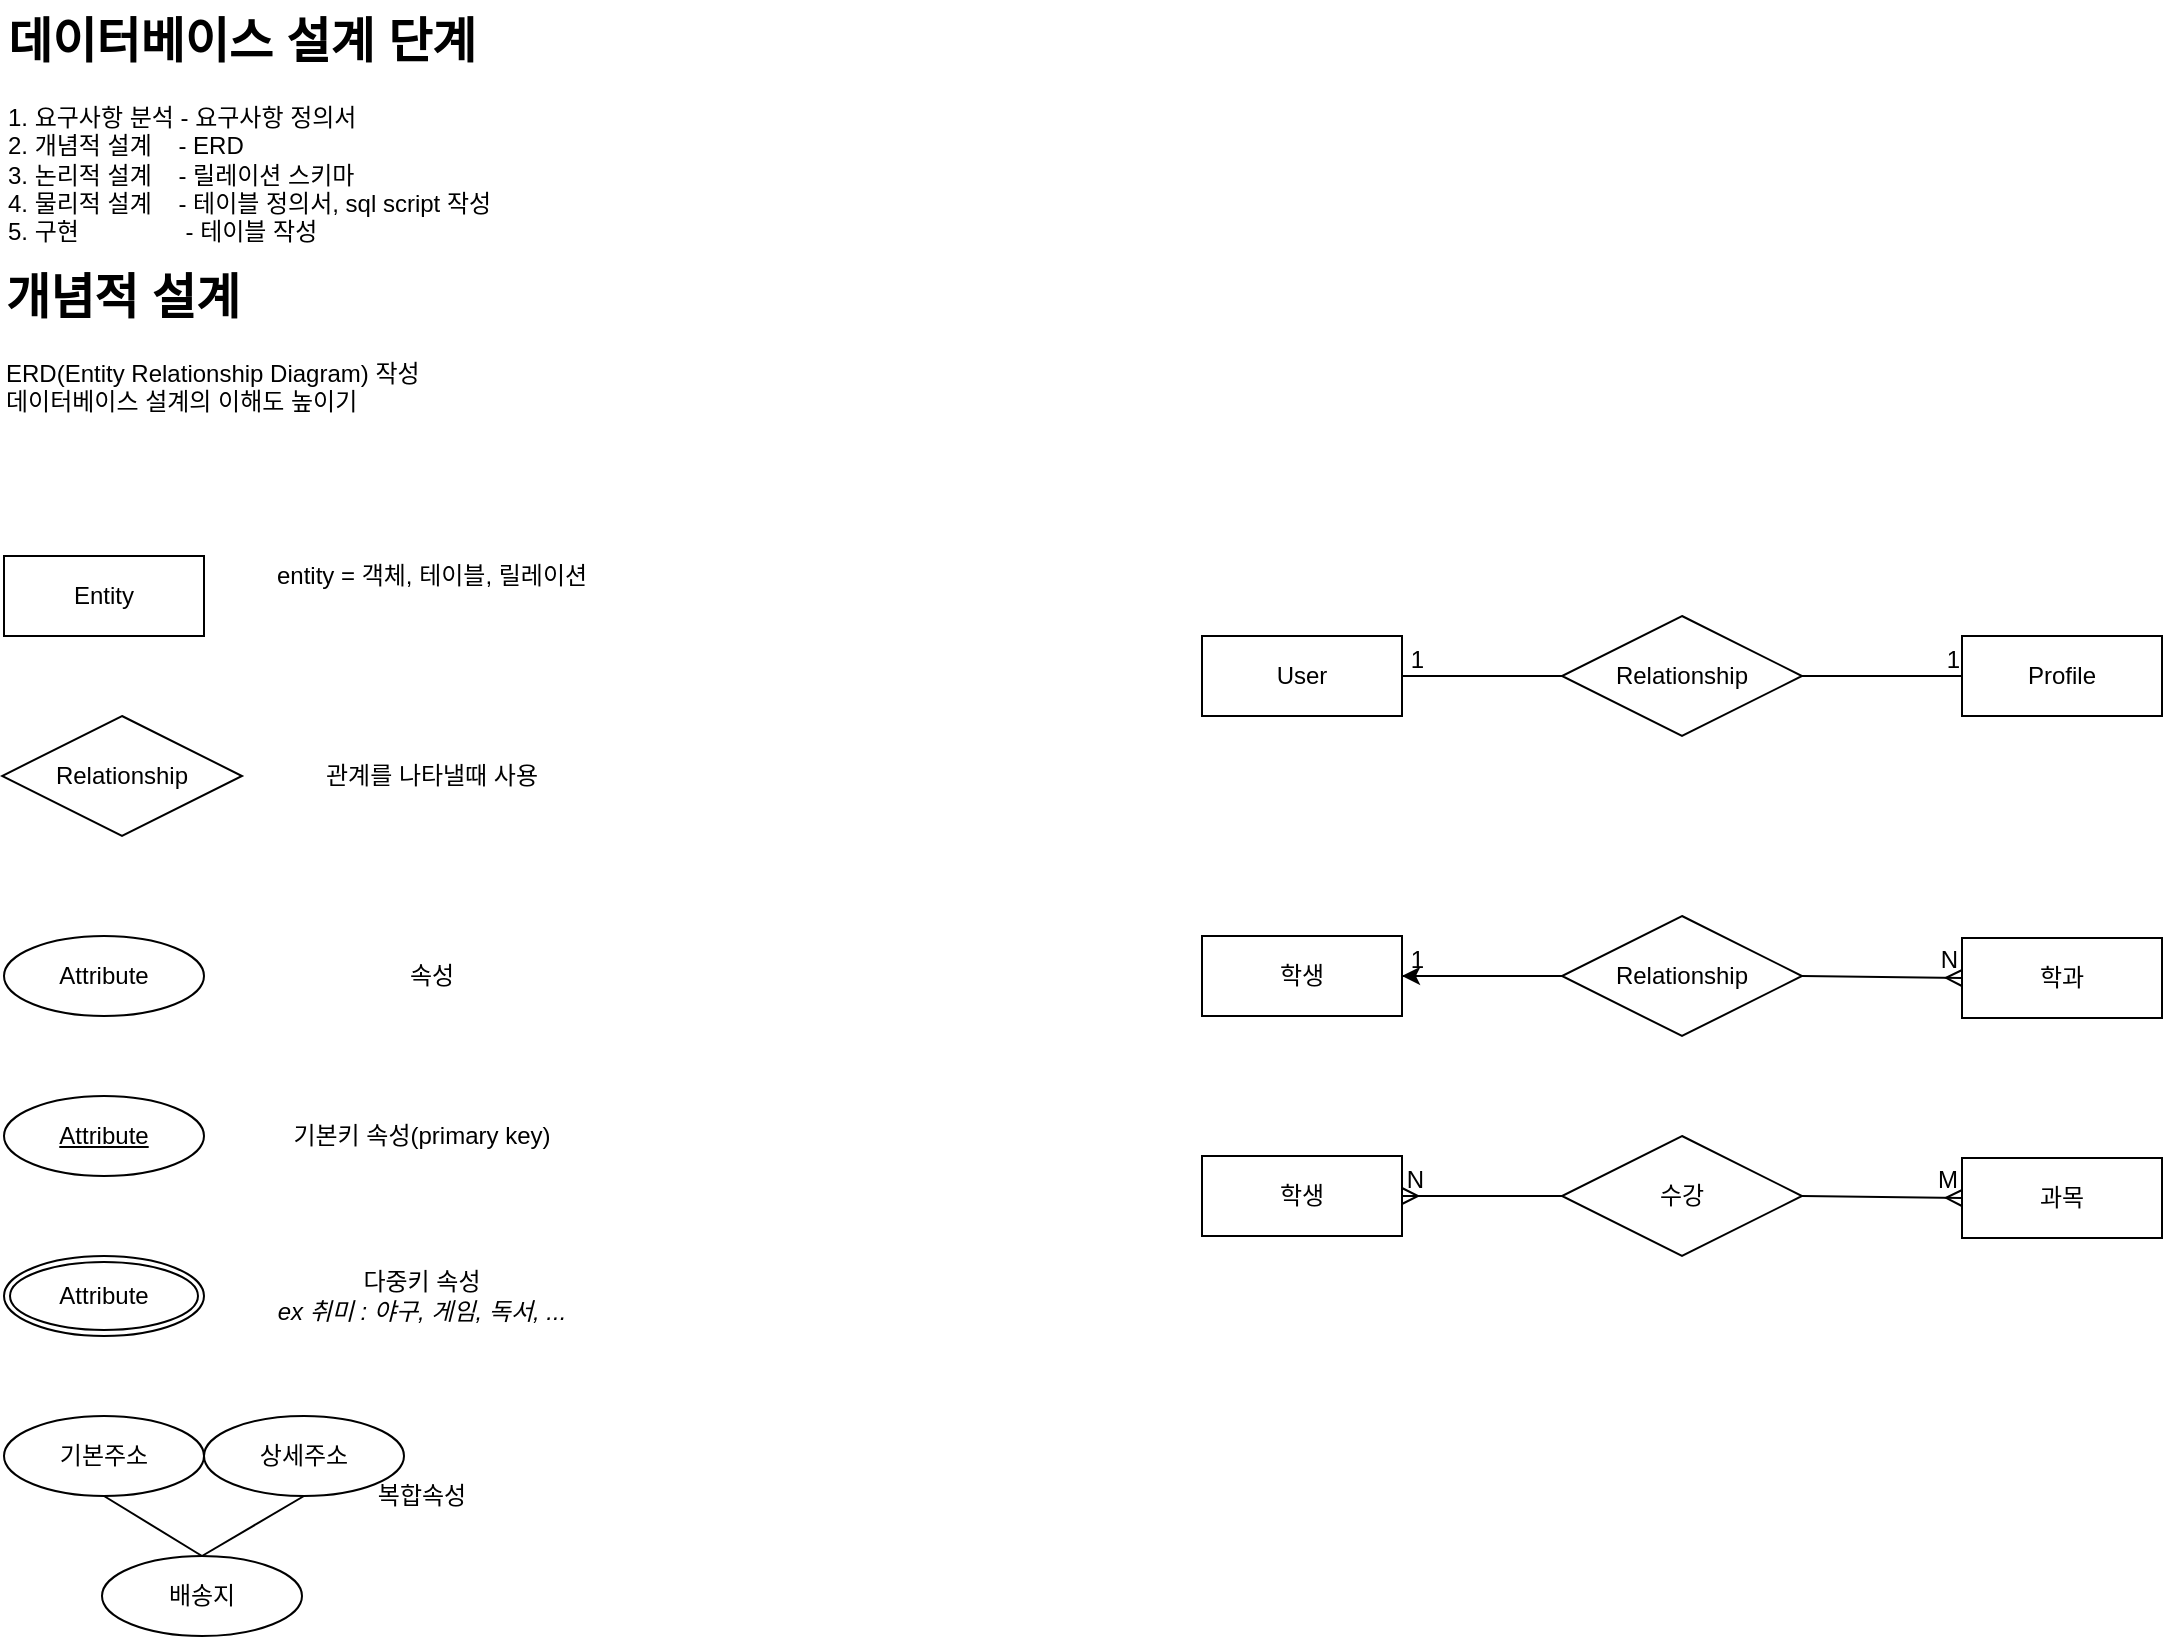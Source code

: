 <mxfile>
    <diagram id="2wfLVda9pqt6BWdyw3Ke" name="개념">
        <mxGraphModel dx="934" dy="1756" grid="1" gridSize="10" guides="1" tooltips="1" connect="1" arrows="1" fold="1" page="1" pageScale="1" pageWidth="850" pageHeight="1100" background="none" math="0" shadow="0">
            <root>
                <mxCell id="0"/>
                <mxCell id="1" parent="0"/>
                <mxCell id="E3NoPm6MNVibp8DQ5KV4-32" value="&lt;h1 style=&quot;margin-top: 0px;&quot;&gt;개념적 설계&lt;/h1&gt;&lt;div&gt;ERD(Entity Relationship Diagram)&amp;nbsp;&lt;span style=&quot;background-color: transparent;&quot;&gt;작성&lt;/span&gt;&lt;/div&gt;&lt;div&gt;데이터베이스 설계의 이해도 높이기&lt;/div&gt;&lt;div&gt;&lt;br&gt;&lt;/div&gt;" style="text;html=1;whiteSpace=wrap;overflow=hidden;rounded=0;" vertex="1" parent="1">
                    <mxGeometry width="239" height="120" as="geometry"/>
                </mxCell>
                <mxCell id="E3NoPm6MNVibp8DQ5KV4-38" value="&lt;h1 style=&quot;margin-top: 0px;&quot;&gt;데이터베이스 설계 단계&lt;/h1&gt;&lt;div&gt;1. 요구사항 분석 - 요구사항 정의서&lt;/div&gt;&lt;div&gt;2. 개념적 설계&amp;nbsp; &amp;nbsp; - ERD&lt;/div&gt;&lt;div&gt;3. 논리적 설계&amp;nbsp; &amp;nbsp; - 릴레이션 스키마&lt;/div&gt;&lt;div&gt;4. 물리적 설계&amp;nbsp; &amp;nbsp; - 테이블 정의서, sql script 작성&lt;/div&gt;&lt;div&gt;5. 구현&amp;nbsp; &amp;nbsp; &amp;nbsp; &amp;nbsp; &amp;nbsp; &amp;nbsp; &amp;nbsp; &amp;nbsp; - 테이블 작성&lt;/div&gt;&lt;div&gt;&lt;br&gt;&lt;/div&gt;" style="text;html=1;whiteSpace=wrap;overflow=hidden;rounded=0;" vertex="1" parent="1">
                    <mxGeometry x="1" y="-128" width="264" height="126" as="geometry"/>
                </mxCell>
                <mxCell id="E3NoPm6MNVibp8DQ5KV4-41" value="Entity" style="whiteSpace=wrap;html=1;align=center;" vertex="1" parent="1">
                    <mxGeometry x="1" y="150" width="100" height="40" as="geometry"/>
                </mxCell>
                <mxCell id="E3NoPm6MNVibp8DQ5KV4-42" value="entity = 객체, 테이블, 릴레이션" style="text;html=1;align=center;verticalAlign=middle;whiteSpace=wrap;rounded=0;" vertex="1" parent="1">
                    <mxGeometry x="130" y="110" width="170" height="100" as="geometry"/>
                </mxCell>
                <mxCell id="E3NoPm6MNVibp8DQ5KV4-43" value="Relationship" style="shape=rhombus;perimeter=rhombusPerimeter;whiteSpace=wrap;html=1;align=center;" vertex="1" parent="1">
                    <mxGeometry y="230" width="120" height="60" as="geometry"/>
                </mxCell>
                <mxCell id="E3NoPm6MNVibp8DQ5KV4-44" value="관계를 나타낼때 사용" style="text;html=1;align=center;verticalAlign=middle;whiteSpace=wrap;rounded=0;" vertex="1" parent="1">
                    <mxGeometry x="130" y="210" width="170" height="100" as="geometry"/>
                </mxCell>
                <mxCell id="E3NoPm6MNVibp8DQ5KV4-45" value="Attribute" style="ellipse;whiteSpace=wrap;html=1;align=center;" vertex="1" parent="1">
                    <mxGeometry x="1" y="340" width="100" height="40" as="geometry"/>
                </mxCell>
                <mxCell id="E3NoPm6MNVibp8DQ5KV4-46" value="속성" style="text;html=1;align=center;verticalAlign=middle;whiteSpace=wrap;rounded=0;" vertex="1" parent="1">
                    <mxGeometry x="125" y="310" width="180" height="100" as="geometry"/>
                </mxCell>
                <mxCell id="E3NoPm6MNVibp8DQ5KV4-47" value="Attribute" style="ellipse;whiteSpace=wrap;html=1;align=center;fontStyle=4;" vertex="1" parent="1">
                    <mxGeometry x="1" y="420" width="100" height="40" as="geometry"/>
                </mxCell>
                <mxCell id="E3NoPm6MNVibp8DQ5KV4-48" value="기본키 속성(primary key)" style="text;html=1;align=center;verticalAlign=middle;whiteSpace=wrap;rounded=0;" vertex="1" parent="1">
                    <mxGeometry x="120" y="390" width="180" height="100" as="geometry"/>
                </mxCell>
                <mxCell id="E3NoPm6MNVibp8DQ5KV4-49" value="Attribute" style="ellipse;shape=doubleEllipse;margin=3;whiteSpace=wrap;html=1;align=center;" vertex="1" parent="1">
                    <mxGeometry x="1" y="500" width="100" height="40" as="geometry"/>
                </mxCell>
                <mxCell id="E3NoPm6MNVibp8DQ5KV4-50" value="다중키 속성&lt;div&gt;&lt;i&gt;ex 취미 : 야구, 게임, 독서, ...&lt;/i&gt;&lt;/div&gt;" style="text;html=1;align=center;verticalAlign=middle;whiteSpace=wrap;rounded=0;" vertex="1" parent="1">
                    <mxGeometry x="120" y="470" width="180" height="100" as="geometry"/>
                </mxCell>
                <mxCell id="E3NoPm6MNVibp8DQ5KV4-52" value="User" style="whiteSpace=wrap;html=1;align=center;" vertex="1" parent="1">
                    <mxGeometry x="600" y="190" width="100" height="40" as="geometry"/>
                </mxCell>
                <mxCell id="E3NoPm6MNVibp8DQ5KV4-53" value="Profile" style="whiteSpace=wrap;html=1;align=center;" vertex="1" parent="1">
                    <mxGeometry x="980" y="190" width="100" height="40" as="geometry"/>
                </mxCell>
                <mxCell id="E3NoPm6MNVibp8DQ5KV4-57" value="Relationship" style="shape=rhombus;perimeter=rhombusPerimeter;whiteSpace=wrap;html=1;align=center;" vertex="1" parent="1">
                    <mxGeometry x="780" y="180" width="120" height="60" as="geometry"/>
                </mxCell>
                <mxCell id="E3NoPm6MNVibp8DQ5KV4-60" value="" style="endArrow=none;html=1;rounded=0;exitX=1;exitY=0.5;exitDx=0;exitDy=0;entryX=0;entryY=0.5;entryDx=0;entryDy=0;" edge="1" parent="1" source="E3NoPm6MNVibp8DQ5KV4-57" target="E3NoPm6MNVibp8DQ5KV4-53">
                    <mxGeometry relative="1" as="geometry">
                        <mxPoint x="720" y="300" as="sourcePoint"/>
                        <mxPoint x="880" y="300" as="targetPoint"/>
                    </mxGeometry>
                </mxCell>
                <mxCell id="E3NoPm6MNVibp8DQ5KV4-61" value="1" style="resizable=0;html=1;whiteSpace=wrap;align=right;verticalAlign=bottom;" connectable="0" vertex="1" parent="E3NoPm6MNVibp8DQ5KV4-60">
                    <mxGeometry x="1" relative="1" as="geometry"/>
                </mxCell>
                <mxCell id="E3NoPm6MNVibp8DQ5KV4-62" value="" style="endArrow=none;html=1;rounded=0;exitX=1;exitY=0.5;exitDx=0;exitDy=0;entryX=0;entryY=0.5;entryDx=0;entryDy=0;" edge="1" parent="1" source="E3NoPm6MNVibp8DQ5KV4-52" target="E3NoPm6MNVibp8DQ5KV4-57">
                    <mxGeometry relative="1" as="geometry">
                        <mxPoint x="560" y="250" as="sourcePoint"/>
                        <mxPoint x="880" y="390" as="targetPoint"/>
                        <Array as="points"/>
                    </mxGeometry>
                </mxCell>
                <mxCell id="E3NoPm6MNVibp8DQ5KV4-63" value="1" style="resizable=0;html=1;whiteSpace=wrap;align=right;verticalAlign=bottom;" connectable="0" vertex="1" parent="E3NoPm6MNVibp8DQ5KV4-62">
                    <mxGeometry x="1" relative="1" as="geometry">
                        <mxPoint x="-68" as="offset"/>
                    </mxGeometry>
                </mxCell>
                <mxCell id="E3NoPm6MNVibp8DQ5KV4-66" value="학생" style="whiteSpace=wrap;html=1;align=center;" vertex="1" parent="1">
                    <mxGeometry x="600" y="340" width="100" height="40" as="geometry"/>
                </mxCell>
                <mxCell id="E3NoPm6MNVibp8DQ5KV4-67" value="학과" style="whiteSpace=wrap;html=1;align=center;" vertex="1" parent="1">
                    <mxGeometry x="980" y="341" width="100" height="40" as="geometry"/>
                </mxCell>
                <mxCell id="E3NoPm6MNVibp8DQ5KV4-89" value="" style="edgeStyle=none;html=1;" edge="1" parent="1" source="E3NoPm6MNVibp8DQ5KV4-68" target="E3NoPm6MNVibp8DQ5KV4-66">
                    <mxGeometry relative="1" as="geometry"/>
                </mxCell>
                <mxCell id="E3NoPm6MNVibp8DQ5KV4-68" value="Relationship" style="shape=rhombus;perimeter=rhombusPerimeter;whiteSpace=wrap;html=1;align=center;" vertex="1" parent="1">
                    <mxGeometry x="780" y="330" width="120" height="60" as="geometry"/>
                </mxCell>
                <mxCell id="E3NoPm6MNVibp8DQ5KV4-69" value="" style="endArrow=ERmany;html=1;rounded=0;exitX=1;exitY=0.5;exitDx=0;exitDy=0;entryX=0;entryY=0.5;entryDx=0;entryDy=0;endFill=0;flowAnimation=0;" edge="1" parent="1" source="E3NoPm6MNVibp8DQ5KV4-68" target="E3NoPm6MNVibp8DQ5KV4-67">
                    <mxGeometry relative="1" as="geometry">
                        <mxPoint x="720" y="450" as="sourcePoint"/>
                        <mxPoint x="880" y="450" as="targetPoint"/>
                    </mxGeometry>
                </mxCell>
                <mxCell id="E3NoPm6MNVibp8DQ5KV4-70" value="N" style="resizable=0;html=1;whiteSpace=wrap;align=right;verticalAlign=bottom;" connectable="0" vertex="1" parent="E3NoPm6MNVibp8DQ5KV4-69">
                    <mxGeometry x="1" relative="1" as="geometry"/>
                </mxCell>
                <mxCell id="E3NoPm6MNVibp8DQ5KV4-71" value="" style="endArrow=none;html=1;rounded=0;exitX=1;exitY=0.5;exitDx=0;exitDy=0;entryX=0;entryY=0.5;entryDx=0;entryDy=0;" edge="1" parent="1" source="E3NoPm6MNVibp8DQ5KV4-66" target="E3NoPm6MNVibp8DQ5KV4-68">
                    <mxGeometry relative="1" as="geometry">
                        <mxPoint x="560" y="400" as="sourcePoint"/>
                        <mxPoint x="880" y="540" as="targetPoint"/>
                        <Array as="points"/>
                    </mxGeometry>
                </mxCell>
                <mxCell id="E3NoPm6MNVibp8DQ5KV4-72" value="1" style="resizable=0;html=1;whiteSpace=wrap;align=right;verticalAlign=bottom;" connectable="0" vertex="1" parent="E3NoPm6MNVibp8DQ5KV4-71">
                    <mxGeometry x="1" relative="1" as="geometry">
                        <mxPoint x="-68" as="offset"/>
                    </mxGeometry>
                </mxCell>
                <mxCell id="E3NoPm6MNVibp8DQ5KV4-80" value="학생" style="whiteSpace=wrap;html=1;align=center;" vertex="1" parent="1">
                    <mxGeometry x="600" y="450" width="100" height="40" as="geometry"/>
                </mxCell>
                <mxCell id="E3NoPm6MNVibp8DQ5KV4-81" value="과목" style="whiteSpace=wrap;html=1;align=center;" vertex="1" parent="1">
                    <mxGeometry x="980" y="451" width="100" height="40" as="geometry"/>
                </mxCell>
                <mxCell id="E3NoPm6MNVibp8DQ5KV4-82" value="수강" style="shape=rhombus;perimeter=rhombusPerimeter;whiteSpace=wrap;html=1;align=center;" vertex="1" parent="1">
                    <mxGeometry x="780" y="440" width="120" height="60" as="geometry"/>
                </mxCell>
                <mxCell id="E3NoPm6MNVibp8DQ5KV4-83" value="" style="endArrow=ERmany;html=1;rounded=0;exitX=1;exitY=0.5;exitDx=0;exitDy=0;entryX=0;entryY=0.5;entryDx=0;entryDy=0;endFill=0;flowAnimation=0;" edge="1" source="E3NoPm6MNVibp8DQ5KV4-82" target="E3NoPm6MNVibp8DQ5KV4-81" parent="1">
                    <mxGeometry relative="1" as="geometry">
                        <mxPoint x="720" y="560" as="sourcePoint"/>
                        <mxPoint x="880" y="560" as="targetPoint"/>
                    </mxGeometry>
                </mxCell>
                <mxCell id="E3NoPm6MNVibp8DQ5KV4-84" value="M" style="resizable=0;html=1;whiteSpace=wrap;align=right;verticalAlign=bottom;" connectable="0" vertex="1" parent="E3NoPm6MNVibp8DQ5KV4-83">
                    <mxGeometry x="1" relative="1" as="geometry"/>
                </mxCell>
                <mxCell id="E3NoPm6MNVibp8DQ5KV4-85" value="" style="endArrow=none;html=1;rounded=0;exitX=1;exitY=0.5;exitDx=0;exitDy=0;entryX=0;entryY=0.5;entryDx=0;entryDy=0;startArrow=ERmany;startFill=0;flowAnimation=0;" edge="1" source="E3NoPm6MNVibp8DQ5KV4-80" target="E3NoPm6MNVibp8DQ5KV4-82" parent="1">
                    <mxGeometry relative="1" as="geometry">
                        <mxPoint x="700" y="530" as="sourcePoint"/>
                        <mxPoint x="780" y="530" as="targetPoint"/>
                        <Array as="points"/>
                    </mxGeometry>
                </mxCell>
                <mxCell id="E3NoPm6MNVibp8DQ5KV4-86" value="N" style="resizable=0;html=1;whiteSpace=wrap;align=right;verticalAlign=bottom;" connectable="0" vertex="1" parent="E3NoPm6MNVibp8DQ5KV4-85">
                    <mxGeometry x="1" relative="1" as="geometry">
                        <mxPoint x="-68" as="offset"/>
                    </mxGeometry>
                </mxCell>
                <mxCell id="MLda0IEzDOaiN11QCvX3-1" style="edgeStyle=none;html=1;entryX=0.5;entryY=1;entryDx=0;entryDy=0;endArrow=none;endFill=0;exitX=0.5;exitY=0;exitDx=0;exitDy=0;" edge="1" parent="1" source="MLda0IEzDOaiN11QCvX3-3" target="MLda0IEzDOaiN11QCvX3-4">
                    <mxGeometry relative="1" as="geometry"/>
                </mxCell>
                <mxCell id="MLda0IEzDOaiN11QCvX3-2" style="edgeStyle=none;html=1;entryX=0.5;entryY=1;entryDx=0;entryDy=0;exitX=0.5;exitY=0;exitDx=0;exitDy=0;endArrow=none;endFill=0;" edge="1" parent="1" source="MLda0IEzDOaiN11QCvX3-3" target="MLda0IEzDOaiN11QCvX3-5">
                    <mxGeometry relative="1" as="geometry"/>
                </mxCell>
                <mxCell id="MLda0IEzDOaiN11QCvX3-3" value="배송지" style="ellipse;whiteSpace=wrap;html=1;align=center;" vertex="1" parent="1">
                    <mxGeometry x="50" y="650" width="100" height="40" as="geometry"/>
                </mxCell>
                <mxCell id="MLda0IEzDOaiN11QCvX3-4" value="기본주소" style="ellipse;whiteSpace=wrap;html=1;align=center;" vertex="1" parent="1">
                    <mxGeometry x="1" y="580" width="100" height="40" as="geometry"/>
                </mxCell>
                <mxCell id="MLda0IEzDOaiN11QCvX3-5" value="상세주소" style="ellipse;whiteSpace=wrap;html=1;align=center;" vertex="1" parent="1">
                    <mxGeometry x="101" y="580" width="100" height="40" as="geometry"/>
                </mxCell>
                <mxCell id="MLda0IEzDOaiN11QCvX3-6" value="복합속성" style="text;html=1;align=center;verticalAlign=middle;whiteSpace=wrap;rounded=0;" vertex="1" parent="1">
                    <mxGeometry x="120" y="570" width="180" height="100" as="geometry"/>
                </mxCell>
            </root>
        </mxGraphModel>
    </diagram>
    <diagram id="ilbzvCgs01X63ngJUSq3" name="한빛 ERD">
        <mxGraphModel dx="2236" dy="787" grid="1" gridSize="10" guides="1" tooltips="1" connect="1" arrows="1" fold="1" page="1" pageScale="1" pageWidth="850" pageHeight="1100" math="0" shadow="0">
            <root>
                <mxCell id="0"/>
                <mxCell id="1" parent="0"/>
                <mxCell id="K1po2z6n1ILJB6kpG-ME-15" style="edgeStyle=none;html=1;entryX=1;entryY=0.5;entryDx=0;entryDy=0;exitX=0;exitY=0.5;exitDx=0;exitDy=0;endArrow=none;endFill=0;" edge="1" parent="1" source="K1po2z6n1ILJB6kpG-ME-3" target="K1po2z6n1ILJB6kpG-ME-5">
                    <mxGeometry relative="1" as="geometry"/>
                </mxCell>
                <mxCell id="K1po2z6n1ILJB6kpG-ME-16" style="edgeStyle=none;html=1;entryX=1;entryY=0.5;entryDx=0;entryDy=0;exitX=0;exitY=0.5;exitDx=0;exitDy=0;endArrow=none;endFill=0;" edge="1" parent="1" source="K1po2z6n1ILJB6kpG-ME-3" target="K1po2z6n1ILJB6kpG-ME-6">
                    <mxGeometry relative="1" as="geometry"/>
                </mxCell>
                <mxCell id="K1po2z6n1ILJB6kpG-ME-17" style="edgeStyle=none;html=1;entryX=1;entryY=0.5;entryDx=0;entryDy=0;endArrow=none;endFill=0;" edge="1" parent="1" source="K1po2z6n1ILJB6kpG-ME-3" target="K1po2z6n1ILJB6kpG-ME-7">
                    <mxGeometry relative="1" as="geometry"/>
                </mxCell>
                <mxCell id="K1po2z6n1ILJB6kpG-ME-18" style="edgeStyle=none;html=1;entryX=1;entryY=0.5;entryDx=0;entryDy=0;exitX=0;exitY=0.5;exitDx=0;exitDy=0;endArrow=none;endFill=0;" edge="1" parent="1" source="K1po2z6n1ILJB6kpG-ME-3" target="K1po2z6n1ILJB6kpG-ME-8">
                    <mxGeometry relative="1" as="geometry"/>
                </mxCell>
                <mxCell id="K1po2z6n1ILJB6kpG-ME-3" value="회원" style="whiteSpace=wrap;html=1;align=center;" vertex="1" parent="1">
                    <mxGeometry x="180" y="280" width="100" height="40" as="geometry"/>
                </mxCell>
                <mxCell id="K1po2z6n1ILJB6kpG-ME-5" value="아이디" style="ellipse;whiteSpace=wrap;html=1;align=center;fontStyle=4;" vertex="1" parent="1">
                    <mxGeometry x="-50" y="190" width="100" height="40" as="geometry"/>
                </mxCell>
                <mxCell id="K1po2z6n1ILJB6kpG-ME-6" value="비밀번호" style="ellipse;whiteSpace=wrap;html=1;align=center;" vertex="1" parent="1">
                    <mxGeometry x="-50" y="230" width="100" height="40" as="geometry"/>
                </mxCell>
                <mxCell id="K1po2z6n1ILJB6kpG-ME-7" value="이름" style="ellipse;whiteSpace=wrap;html=1;align=center;" vertex="1" parent="1">
                    <mxGeometry x="-50" y="270" width="100" height="40" as="geometry"/>
                </mxCell>
                <mxCell id="K1po2z6n1ILJB6kpG-ME-8" value="나이" style="ellipse;whiteSpace=wrap;html=1;align=center;" vertex="1" parent="1">
                    <mxGeometry x="-50" y="310" width="100" height="40" as="geometry"/>
                </mxCell>
                <mxCell id="K1po2z6n1ILJB6kpG-ME-9" value="직업" style="ellipse;whiteSpace=wrap;html=1;align=center;" vertex="1" parent="1">
                    <mxGeometry x="-50" y="350" width="100" height="40" as="geometry"/>
                </mxCell>
                <mxCell id="K1po2z6n1ILJB6kpG-ME-19" style="edgeStyle=none;html=1;entryX=1.024;entryY=0.636;entryDx=0;entryDy=0;entryPerimeter=0;exitX=0;exitY=0.5;exitDx=0;exitDy=0;endArrow=none;endFill=0;" edge="1" parent="1" source="K1po2z6n1ILJB6kpG-ME-3" target="K1po2z6n1ILJB6kpG-ME-9">
                    <mxGeometry relative="1" as="geometry"/>
                </mxCell>
                <mxCell id="K1po2z6n1ILJB6kpG-ME-26" style="edgeStyle=none;html=1;exitX=1;exitY=0.5;exitDx=0;exitDy=0;entryX=0;entryY=0.5;entryDx=0;entryDy=0;endArrow=none;endFill=0;" edge="1" parent="1" source="K1po2z6n1ILJB6kpG-ME-20" target="K1po2z6n1ILJB6kpG-ME-21">
                    <mxGeometry relative="1" as="geometry"/>
                </mxCell>
                <mxCell id="K1po2z6n1ILJB6kpG-ME-27" style="edgeStyle=none;html=1;entryX=0;entryY=0.5;entryDx=0;entryDy=0;exitX=1;exitY=0.5;exitDx=0;exitDy=0;endArrow=none;endFill=0;" edge="1" parent="1" source="K1po2z6n1ILJB6kpG-ME-20" target="K1po2z6n1ILJB6kpG-ME-22">
                    <mxGeometry relative="1" as="geometry"/>
                </mxCell>
                <mxCell id="K1po2z6n1ILJB6kpG-ME-28" style="edgeStyle=none;html=1;entryX=0;entryY=0.5;entryDx=0;entryDy=0;exitX=1;exitY=0.5;exitDx=0;exitDy=0;endArrow=none;endFill=0;" edge="1" parent="1" source="K1po2z6n1ILJB6kpG-ME-20" target="K1po2z6n1ILJB6kpG-ME-23">
                    <mxGeometry relative="1" as="geometry"/>
                </mxCell>
                <mxCell id="K1po2z6n1ILJB6kpG-ME-29" style="edgeStyle=none;html=1;entryX=0;entryY=0.5;entryDx=0;entryDy=0;exitX=1;exitY=0.5;exitDx=0;exitDy=0;endArrow=none;endFill=0;" edge="1" parent="1" source="K1po2z6n1ILJB6kpG-ME-20" target="K1po2z6n1ILJB6kpG-ME-24">
                    <mxGeometry relative="1" as="geometry"/>
                </mxCell>
                <mxCell id="E_8oR5qwp7sNZt5IHboh-2" style="edgeStyle=none;html=1;entryX=0;entryY=0.5;entryDx=0;entryDy=0;exitX=1;exitY=0.5;exitDx=0;exitDy=0;" edge="1" parent="1" source="K1po2z6n1ILJB6kpG-ME-20" target="E_8oR5qwp7sNZt5IHboh-1">
                    <mxGeometry relative="1" as="geometry"/>
                </mxCell>
                <mxCell id="K1po2z6n1ILJB6kpG-ME-20" value="상품" style="whiteSpace=wrap;html=1;align=center;" vertex="1" parent="1">
                    <mxGeometry x="550" y="280" width="100" height="40" as="geometry"/>
                </mxCell>
                <mxCell id="K1po2z6n1ILJB6kpG-ME-21" value="상품번호" style="ellipse;whiteSpace=wrap;html=1;align=center;fontStyle=4;" vertex="1" parent="1">
                    <mxGeometry x="720" y="180" width="100" height="40" as="geometry"/>
                </mxCell>
                <mxCell id="K1po2z6n1ILJB6kpG-ME-22" value="상품명" style="ellipse;whiteSpace=wrap;html=1;align=center;" vertex="1" parent="1">
                    <mxGeometry x="720" y="220" width="100" height="40" as="geometry"/>
                </mxCell>
                <mxCell id="K1po2z6n1ILJB6kpG-ME-23" value="재고량" style="ellipse;whiteSpace=wrap;html=1;align=center;" vertex="1" parent="1">
                    <mxGeometry x="720" y="300" width="100" height="40" as="geometry"/>
                </mxCell>
                <mxCell id="K1po2z6n1ILJB6kpG-ME-24" value="단가" style="ellipse;whiteSpace=wrap;html=1;align=center;" vertex="1" parent="1">
                    <mxGeometry x="720" y="340" width="100" height="40" as="geometry"/>
                </mxCell>
                <mxCell id="K1po2z6n1ILJB6kpG-ME-32" style="edgeStyle=none;html=1;exitX=1;exitY=0.5;exitDx=0;exitDy=0;entryX=0;entryY=0.5;entryDx=0;entryDy=0;endArrow=none;endFill=0;" edge="1" parent="1" source="K1po2z6n1ILJB6kpG-ME-36" target="K1po2z6n1ILJB6kpG-ME-37">
                    <mxGeometry relative="1" as="geometry"/>
                </mxCell>
                <mxCell id="K1po2z6n1ILJB6kpG-ME-33" style="edgeStyle=none;html=1;entryX=0;entryY=0.5;entryDx=0;entryDy=0;exitX=1;exitY=0.5;exitDx=0;exitDy=0;endArrow=none;endFill=0;" edge="1" parent="1" source="K1po2z6n1ILJB6kpG-ME-36" target="K1po2z6n1ILJB6kpG-ME-38">
                    <mxGeometry relative="1" as="geometry"/>
                </mxCell>
                <mxCell id="K1po2z6n1ILJB6kpG-ME-34" style="edgeStyle=none;html=1;entryX=0;entryY=0.5;entryDx=0;entryDy=0;exitX=1;exitY=0.5;exitDx=0;exitDy=0;endArrow=none;endFill=0;" edge="1" parent="1" source="K1po2z6n1ILJB6kpG-ME-36" target="K1po2z6n1ILJB6kpG-ME-39">
                    <mxGeometry relative="1" as="geometry"/>
                </mxCell>
                <mxCell id="K1po2z6n1ILJB6kpG-ME-35" style="edgeStyle=none;html=1;entryX=0;entryY=0.5;entryDx=0;entryDy=0;exitX=1;exitY=0.5;exitDx=0;exitDy=0;endArrow=none;endFill=0;" edge="1" parent="1" source="K1po2z6n1ILJB6kpG-ME-36" target="K1po2z6n1ILJB6kpG-ME-40">
                    <mxGeometry relative="1" as="geometry"/>
                </mxCell>
                <mxCell id="K1po2z6n1ILJB6kpG-ME-42" style="edgeStyle=none;html=1;entryX=0;entryY=0.5;entryDx=0;entryDy=0;exitX=1;exitY=0.5;exitDx=0;exitDy=0;endArrow=none;endFill=0;" edge="1" parent="1" source="K1po2z6n1ILJB6kpG-ME-36" target="K1po2z6n1ILJB6kpG-ME-41">
                    <mxGeometry relative="1" as="geometry"/>
                </mxCell>
                <mxCell id="K1po2z6n1ILJB6kpG-ME-36" value="제조업체" style="whiteSpace=wrap;html=1;align=center;" vertex="1" parent="1">
                    <mxGeometry x="550" y="620" width="100" height="40" as="geometry"/>
                </mxCell>
                <mxCell id="K1po2z6n1ILJB6kpG-ME-37" value="업체코드" style="ellipse;whiteSpace=wrap;html=1;align=center;fontStyle=4;" vertex="1" parent="1">
                    <mxGeometry x="720" y="540" width="100" height="40" as="geometry"/>
                </mxCell>
                <mxCell id="K1po2z6n1ILJB6kpG-ME-38" value="업체명" style="ellipse;whiteSpace=wrap;html=1;align=center;" vertex="1" parent="1">
                    <mxGeometry x="720" y="580" width="100" height="40" as="geometry"/>
                </mxCell>
                <mxCell id="K1po2z6n1ILJB6kpG-ME-39" value="전화번호" style="ellipse;whiteSpace=wrap;html=1;align=center;" vertex="1" parent="1">
                    <mxGeometry x="720" y="620" width="100" height="40" as="geometry"/>
                </mxCell>
                <mxCell id="K1po2z6n1ILJB6kpG-ME-40" value="위치" style="ellipse;whiteSpace=wrap;html=1;align=center;" vertex="1" parent="1">
                    <mxGeometry x="720" y="660" width="100" height="40" as="geometry"/>
                </mxCell>
                <mxCell id="K1po2z6n1ILJB6kpG-ME-41" value="담당자" style="ellipse;whiteSpace=wrap;html=1;align=center;" vertex="1" parent="1">
                    <mxGeometry x="720" y="700" width="100" height="40" as="geometry"/>
                </mxCell>
                <mxCell id="K1po2z6n1ILJB6kpG-ME-44" style="edgeStyle=none;html=1;entryX=1;entryY=0.5;entryDx=0;entryDy=0;exitX=0;exitY=0.5;exitDx=0;exitDy=0;endArrow=none;endFill=0;" edge="1" parent="1" source="K1po2z6n1ILJB6kpG-ME-48" target="K1po2z6n1ILJB6kpG-ME-49">
                    <mxGeometry relative="1" as="geometry"/>
                </mxCell>
                <mxCell id="K1po2z6n1ILJB6kpG-ME-45" style="edgeStyle=none;html=1;entryX=1;entryY=0.5;entryDx=0;entryDy=0;exitX=0;exitY=0.5;exitDx=0;exitDy=0;endArrow=none;endFill=0;" edge="1" parent="1" source="K1po2z6n1ILJB6kpG-ME-48" target="K1po2z6n1ILJB6kpG-ME-50">
                    <mxGeometry relative="1" as="geometry"/>
                </mxCell>
                <mxCell id="K1po2z6n1ILJB6kpG-ME-46" style="edgeStyle=none;html=1;entryX=1;entryY=0.5;entryDx=0;entryDy=0;endArrow=none;endFill=0;" edge="1" parent="1" source="K1po2z6n1ILJB6kpG-ME-48" target="K1po2z6n1ILJB6kpG-ME-51">
                    <mxGeometry relative="1" as="geometry"/>
                </mxCell>
                <mxCell id="K1po2z6n1ILJB6kpG-ME-47" style="edgeStyle=none;html=1;entryX=1;entryY=0.5;entryDx=0;entryDy=0;exitX=0;exitY=0.5;exitDx=0;exitDy=0;endArrow=none;endFill=0;" edge="1" parent="1" source="K1po2z6n1ILJB6kpG-ME-48" target="K1po2z6n1ILJB6kpG-ME-52">
                    <mxGeometry relative="1" as="geometry"/>
                </mxCell>
                <mxCell id="K1po2z6n1ILJB6kpG-ME-48" value="게시글" style="whiteSpace=wrap;html=1;align=center;" vertex="1" parent="1">
                    <mxGeometry x="180" y="620" width="100" height="40" as="geometry"/>
                </mxCell>
                <mxCell id="K1po2z6n1ILJB6kpG-ME-49" value="글번호" style="ellipse;whiteSpace=wrap;html=1;align=center;fontStyle=4;" vertex="1" parent="1">
                    <mxGeometry x="-50" y="530" width="100" height="40" as="geometry"/>
                </mxCell>
                <mxCell id="K1po2z6n1ILJB6kpG-ME-50" value="제목" style="ellipse;whiteSpace=wrap;html=1;align=center;" vertex="1" parent="1">
                    <mxGeometry x="-50" y="580" width="100" height="40" as="geometry"/>
                </mxCell>
                <mxCell id="K1po2z6n1ILJB6kpG-ME-51" value="내용" style="ellipse;whiteSpace=wrap;html=1;align=center;" vertex="1" parent="1">
                    <mxGeometry x="-50" y="630" width="100" height="40" as="geometry"/>
                </mxCell>
                <mxCell id="K1po2z6n1ILJB6kpG-ME-52" value="작성일" style="ellipse;whiteSpace=wrap;html=1;align=center;" vertex="1" parent="1">
                    <mxGeometry x="-50" y="680" width="100" height="40" as="geometry"/>
                </mxCell>
                <mxCell id="K1po2z6n1ILJB6kpG-ME-60" value="" style="endArrow=ERmany;html=1;rounded=0;exitX=1;exitY=0.5;exitDx=0;exitDy=0;entryX=0;entryY=0.5;entryDx=0;entryDy=0;endFill=0;startArrow=ERmany;startFill=0;" edge="1" parent="1" source="K1po2z6n1ILJB6kpG-ME-3" target="K1po2z6n1ILJB6kpG-ME-20">
                    <mxGeometry relative="1" as="geometry">
                        <mxPoint x="430" y="420" as="sourcePoint"/>
                        <mxPoint x="590" y="420" as="targetPoint"/>
                        <Array as="points"/>
                    </mxGeometry>
                </mxCell>
                <mxCell id="K1po2z6n1ILJB6kpG-ME-61" value="M" style="resizable=0;html=1;whiteSpace=wrap;align=left;verticalAlign=bottom;" connectable="0" vertex="1" parent="K1po2z6n1ILJB6kpG-ME-60">
                    <mxGeometry x="-1" relative="1" as="geometry"/>
                </mxCell>
                <mxCell id="K1po2z6n1ILJB6kpG-ME-62" value="N" style="resizable=0;html=1;whiteSpace=wrap;align=right;verticalAlign=bottom;" connectable="0" vertex="1" parent="K1po2z6n1ILJB6kpG-ME-60">
                    <mxGeometry x="1" relative="1" as="geometry"/>
                </mxCell>
                <mxCell id="K1po2z6n1ILJB6kpG-ME-94" style="edgeStyle=none;html=1;exitX=0.5;exitY=0;exitDx=0;exitDy=0;entryX=0.5;entryY=1;entryDx=0;entryDy=0;endArrow=none;endFill=0;" edge="1" parent="1" source="K1po2z6n1ILJB6kpG-ME-55" target="K1po2z6n1ILJB6kpG-ME-91">
                    <mxGeometry relative="1" as="geometry"/>
                </mxCell>
                <mxCell id="K1po2z6n1ILJB6kpG-ME-95" style="edgeStyle=none;html=1;entryX=0.5;entryY=1;entryDx=0;entryDy=0;exitX=0.5;exitY=0;exitDx=0;exitDy=0;endArrow=none;endFill=0;" edge="1" parent="1" source="K1po2z6n1ILJB6kpG-ME-55" target="K1po2z6n1ILJB6kpG-ME-90">
                    <mxGeometry relative="1" as="geometry"/>
                </mxCell>
                <mxCell id="K1po2z6n1ILJB6kpG-ME-96" style="edgeStyle=none;html=1;entryX=0.5;entryY=1;entryDx=0;entryDy=0;exitX=0.5;exitY=0;exitDx=0;exitDy=0;endArrow=none;endFill=0;" edge="1" parent="1" source="K1po2z6n1ILJB6kpG-ME-55" target="K1po2z6n1ILJB6kpG-ME-92">
                    <mxGeometry relative="1" as="geometry"/>
                </mxCell>
                <mxCell id="K1po2z6n1ILJB6kpG-ME-97" style="edgeStyle=none;html=1;entryX=0.5;entryY=1;entryDx=0;entryDy=0;exitX=0.5;exitY=0;exitDx=0;exitDy=0;strokeColor=default;endArrow=none;endFill=0;" edge="1" parent="1" source="K1po2z6n1ILJB6kpG-ME-55" target="K1po2z6n1ILJB6kpG-ME-93">
                    <mxGeometry relative="1" as="geometry"/>
                </mxCell>
                <mxCell id="K1po2z6n1ILJB6kpG-ME-55" value="주문" style="shape=rhombus;perimeter=rhombusPerimeter;whiteSpace=wrap;html=1;align=center;" vertex="1" parent="1">
                    <mxGeometry x="360" y="270" width="120" height="60" as="geometry"/>
                </mxCell>
                <mxCell id="K1po2z6n1ILJB6kpG-ME-88" style="edgeStyle=none;html=1;exitX=1;exitY=0.5;exitDx=0;exitDy=0;entryX=0;entryY=0.5;entryDx=0;entryDy=0;endArrow=none;endFill=0;" edge="1" parent="1" source="K1po2z6n1ILJB6kpG-ME-63" target="K1po2z6n1ILJB6kpG-ME-85">
                    <mxGeometry relative="1" as="geometry"/>
                </mxCell>
                <mxCell id="K1po2z6n1ILJB6kpG-ME-89" style="edgeStyle=none;html=1;exitX=1;exitY=0.5;exitDx=0;exitDy=0;entryX=0;entryY=0.5;entryDx=0;entryDy=0;rounded=1;curved=0;endArrow=none;endFill=0;" edge="1" parent="1" source="K1po2z6n1ILJB6kpG-ME-63" target="K1po2z6n1ILJB6kpG-ME-86">
                    <mxGeometry relative="1" as="geometry"/>
                </mxCell>
                <mxCell id="K1po2z6n1ILJB6kpG-ME-63" value="공급" style="shape=rhombus;perimeter=rhombusPerimeter;whiteSpace=wrap;html=1;align=center;" vertex="1" parent="1">
                    <mxGeometry x="540" y="424" width="120" height="60" as="geometry"/>
                </mxCell>
                <mxCell id="K1po2z6n1ILJB6kpG-ME-64" value="" style="endArrow=none;html=1;rounded=0;entryX=0.5;entryY=0;entryDx=0;entryDy=0;exitX=0.5;exitY=1;exitDx=0;exitDy=0;" edge="1" parent="1" source="K1po2z6n1ILJB6kpG-ME-63" target="K1po2z6n1ILJB6kpG-ME-36">
                    <mxGeometry relative="1" as="geometry">
                        <mxPoint x="450" y="530" as="sourcePoint"/>
                        <mxPoint x="610" y="530" as="targetPoint"/>
                    </mxGeometry>
                </mxCell>
                <mxCell id="K1po2z6n1ILJB6kpG-ME-65" value="1" style="resizable=0;html=1;whiteSpace=wrap;align=right;verticalAlign=bottom;" connectable="0" vertex="1" parent="K1po2z6n1ILJB6kpG-ME-64">
                    <mxGeometry x="1" relative="1" as="geometry"/>
                </mxCell>
                <mxCell id="K1po2z6n1ILJB6kpG-ME-69" value="" style="shape=link;html=1;rounded=0;entryX=0.5;entryY=1;entryDx=0;entryDy=0;exitX=0.5;exitY=0;exitDx=0;exitDy=0;" edge="1" parent="1" source="K1po2z6n1ILJB6kpG-ME-63" target="K1po2z6n1ILJB6kpG-ME-20">
                    <mxGeometry relative="1" as="geometry">
                        <mxPoint x="500" y="330" as="sourcePoint"/>
                        <mxPoint x="500" y="610" as="targetPoint"/>
                    </mxGeometry>
                </mxCell>
                <mxCell id="K1po2z6n1ILJB6kpG-ME-70" value="N" style="resizable=0;html=1;whiteSpace=wrap;align=right;verticalAlign=bottom;" connectable="0" vertex="1" parent="K1po2z6n1ILJB6kpG-ME-69">
                    <mxGeometry x="1" relative="1" as="geometry">
                        <mxPoint x="-4" y="19" as="offset"/>
                    </mxGeometry>
                </mxCell>
                <mxCell id="K1po2z6n1ILJB6kpG-ME-75" value="작성" style="shape=rhombus;perimeter=rhombusPerimeter;whiteSpace=wrap;html=1;align=center;" vertex="1" parent="1">
                    <mxGeometry x="170" y="424" width="120" height="60" as="geometry"/>
                </mxCell>
                <mxCell id="K1po2z6n1ILJB6kpG-ME-76" value="" style="endArrow=none;html=1;rounded=0;entryX=0.5;entryY=1;entryDx=0;entryDy=0;exitX=0.5;exitY=0;exitDx=0;exitDy=0;" edge="1" parent="1" source="K1po2z6n1ILJB6kpG-ME-75" target="K1po2z6n1ILJB6kpG-ME-3">
                    <mxGeometry relative="1" as="geometry">
                        <mxPoint x="370" y="410" as="sourcePoint"/>
                        <mxPoint x="370" y="570" as="targetPoint"/>
                    </mxGeometry>
                </mxCell>
                <mxCell id="K1po2z6n1ILJB6kpG-ME-77" value="1" style="resizable=0;html=1;whiteSpace=wrap;align=right;verticalAlign=bottom;" connectable="0" vertex="1" parent="K1po2z6n1ILJB6kpG-ME-76">
                    <mxGeometry x="1" relative="1" as="geometry">
                        <mxPoint x="-2" y="18" as="offset"/>
                    </mxGeometry>
                </mxCell>
                <mxCell id="K1po2z6n1ILJB6kpG-ME-80" value="" style="endArrow=ERmany;html=1;rounded=0;exitX=0.5;exitY=1;exitDx=0;exitDy=0;entryX=0.5;entryY=0;entryDx=0;entryDy=0;endFill=0;" edge="1" parent="1" source="K1po2z6n1ILJB6kpG-ME-75" target="K1po2z6n1ILJB6kpG-ME-48">
                    <mxGeometry relative="1" as="geometry">
                        <mxPoint x="390" y="430" as="sourcePoint"/>
                        <mxPoint x="550" y="430" as="targetPoint"/>
                    </mxGeometry>
                </mxCell>
                <mxCell id="K1po2z6n1ILJB6kpG-ME-81" value="N" style="resizable=0;html=1;whiteSpace=wrap;align=right;verticalAlign=bottom;" connectable="0" vertex="1" parent="K1po2z6n1ILJB6kpG-ME-80">
                    <mxGeometry x="1" relative="1" as="geometry"/>
                </mxCell>
                <mxCell id="K1po2z6n1ILJB6kpG-ME-85" value="공급일자" style="ellipse;whiteSpace=wrap;html=1;align=center;" vertex="1" parent="1">
                    <mxGeometry x="720" y="414" width="100" height="40" as="geometry"/>
                </mxCell>
                <mxCell id="K1po2z6n1ILJB6kpG-ME-86" value="공급량" style="ellipse;whiteSpace=wrap;html=1;align=center;" vertex="1" parent="1">
                    <mxGeometry x="720" y="454" width="100" height="40" as="geometry"/>
                </mxCell>
                <mxCell id="K1po2z6n1ILJB6kpG-ME-90" value="아이디" style="ellipse;whiteSpace=wrap;html=1;align=center;fontStyle=4;" vertex="1" parent="1">
                    <mxGeometry x="260" y="163" width="100" height="40" as="geometry"/>
                </mxCell>
                <mxCell id="K1po2z6n1ILJB6kpG-ME-91" value="비밀번호" style="ellipse;whiteSpace=wrap;html=1;align=center;" vertex="1" parent="1">
                    <mxGeometry x="320" y="130" width="100" height="40" as="geometry"/>
                </mxCell>
                <mxCell id="K1po2z6n1ILJB6kpG-ME-92" value="비밀번호" style="ellipse;whiteSpace=wrap;html=1;align=center;" vertex="1" parent="1">
                    <mxGeometry x="420" y="130" width="100" height="40" as="geometry"/>
                </mxCell>
                <mxCell id="K1po2z6n1ILJB6kpG-ME-93" value="비밀번호" style="ellipse;whiteSpace=wrap;html=1;align=center;" vertex="1" parent="1">
                    <mxGeometry x="480" y="163" width="100" height="40" as="geometry"/>
                </mxCell>
                <mxCell id="QfT8JU9UV4ZqFcQFE05w-1" value="주문번호" style="ellipse;whiteSpace=wrap;html=1;align=center;fontStyle=4;" vertex="1" parent="1">
                    <mxGeometry x="260" y="163" width="100" height="40" as="geometry"/>
                </mxCell>
                <mxCell id="QfT8JU9UV4ZqFcQFE05w-2" value="주문수량" style="ellipse;whiteSpace=wrap;html=1;align=center;" vertex="1" parent="1">
                    <mxGeometry x="320" y="130" width="100" height="40" as="geometry"/>
                </mxCell>
                <mxCell id="l9ptsvdE4KcLqFjomqyI-3" style="edgeStyle=none;html=1;entryX=0.5;entryY=1;entryDx=0;entryDy=0;endArrow=none;endFill=0;" edge="1" parent="1" source="QfT8JU9UV4ZqFcQFE05w-3" target="l9ptsvdE4KcLqFjomqyI-1">
                    <mxGeometry relative="1" as="geometry"/>
                </mxCell>
                <mxCell id="l9ptsvdE4KcLqFjomqyI-4" style="edgeStyle=none;html=1;entryX=0;entryY=1;entryDx=0;entryDy=0;exitX=0.602;exitY=0.017;exitDx=0;exitDy=0;exitPerimeter=0;endArrow=none;endFill=0;" edge="1" parent="1" source="QfT8JU9UV4ZqFcQFE05w-3" target="l9ptsvdE4KcLqFjomqyI-2">
                    <mxGeometry relative="1" as="geometry"/>
                </mxCell>
                <mxCell id="QfT8JU9UV4ZqFcQFE05w-3" value="배송지" style="ellipse;whiteSpace=wrap;html=1;align=center;" vertex="1" parent="1">
                    <mxGeometry x="420" y="130" width="100" height="40" as="geometry"/>
                </mxCell>
                <mxCell id="QfT8JU9UV4ZqFcQFE05w-4" value="주문일자" style="ellipse;whiteSpace=wrap;html=1;align=center;" vertex="1" parent="1">
                    <mxGeometry x="480" y="163" width="100" height="40" as="geometry"/>
                </mxCell>
                <mxCell id="l9ptsvdE4KcLqFjomqyI-1" value="기본주소" style="ellipse;whiteSpace=wrap;html=1;align=center;" vertex="1" parent="1">
                    <mxGeometry x="450" y="40" width="100" height="40" as="geometry"/>
                </mxCell>
                <mxCell id="l9ptsvdE4KcLqFjomqyI-2" value="상세주소" style="ellipse;whiteSpace=wrap;html=1;align=center;" vertex="1" parent="1">
                    <mxGeometry x="520" y="70" width="100" height="40" as="geometry"/>
                </mxCell>
                <mxCell id="E_8oR5qwp7sNZt5IHboh-1" value="제품색상" style="ellipse;shape=doubleEllipse;margin=3;whiteSpace=wrap;html=1;align=center;" vertex="1" parent="1">
                    <mxGeometry x="720" y="260" width="100" height="40" as="geometry"/>
                </mxCell>
            </root>
        </mxGraphModel>
    </diagram>
    <diagram id="bzPJ3ea-AFdKw6ukztaM" name="한빛 릴레이션">
        <mxGraphModel dx="1155" dy="656" grid="1" gridSize="10" guides="1" tooltips="1" connect="1" arrows="1" fold="1" page="1" pageScale="1" pageWidth="850" pageHeight="1100" math="0" shadow="0">
            <root>
                <mxCell id="0"/>
                <mxCell id="1" parent="0"/>
                <mxCell id="XFqQ7NsteoFUv_8iK3R6-2" value="회원" style="shape=table;startSize=30;container=1;collapsible=1;childLayout=tableLayout;fixedRows=1;rowLines=0;fontStyle=1;align=center;resizeLast=1;html=1;" vertex="1" parent="1">
                    <mxGeometry x="90" y="190" width="180" height="180" as="geometry"/>
                </mxCell>
                <mxCell id="XFqQ7NsteoFUv_8iK3R6-3" value="" style="shape=tableRow;horizontal=0;startSize=0;swimlaneHead=0;swimlaneBody=0;fillColor=none;collapsible=0;dropTarget=0;points=[[0,0.5],[1,0.5]];portConstraint=eastwest;top=0;left=0;right=0;bottom=1;" vertex="1" parent="XFqQ7NsteoFUv_8iK3R6-2">
                    <mxGeometry y="30" width="180" height="30" as="geometry"/>
                </mxCell>
                <mxCell id="XFqQ7NsteoFUv_8iK3R6-4" value="PK" style="shape=partialRectangle;connectable=0;fillColor=none;top=0;left=0;bottom=0;right=0;fontStyle=1;overflow=hidden;whiteSpace=wrap;html=1;" vertex="1" parent="XFqQ7NsteoFUv_8iK3R6-3">
                    <mxGeometry width="30" height="30" as="geometry">
                        <mxRectangle width="30" height="30" as="alternateBounds"/>
                    </mxGeometry>
                </mxCell>
                <mxCell id="XFqQ7NsteoFUv_8iK3R6-5" value="아이디" style="shape=partialRectangle;connectable=0;fillColor=none;top=0;left=0;bottom=0;right=0;align=left;spacingLeft=6;fontStyle=5;overflow=hidden;whiteSpace=wrap;html=1;" vertex="1" parent="XFqQ7NsteoFUv_8iK3R6-3">
                    <mxGeometry x="30" width="150" height="30" as="geometry">
                        <mxRectangle width="150" height="30" as="alternateBounds"/>
                    </mxGeometry>
                </mxCell>
                <mxCell id="XFqQ7NsteoFUv_8iK3R6-6" value="" style="shape=tableRow;horizontal=0;startSize=0;swimlaneHead=0;swimlaneBody=0;fillColor=none;collapsible=0;dropTarget=0;points=[[0,0.5],[1,0.5]];portConstraint=eastwest;top=0;left=0;right=0;bottom=0;" vertex="1" parent="XFqQ7NsteoFUv_8iK3R6-2">
                    <mxGeometry y="60" width="180" height="30" as="geometry"/>
                </mxCell>
                <mxCell id="XFqQ7NsteoFUv_8iK3R6-7" value="" style="shape=partialRectangle;connectable=0;fillColor=none;top=0;left=0;bottom=0;right=0;editable=1;overflow=hidden;whiteSpace=wrap;html=1;" vertex="1" parent="XFqQ7NsteoFUv_8iK3R6-6">
                    <mxGeometry width="30" height="30" as="geometry">
                        <mxRectangle width="30" height="30" as="alternateBounds"/>
                    </mxGeometry>
                </mxCell>
                <mxCell id="XFqQ7NsteoFUv_8iK3R6-8" value="비밀번호" style="shape=partialRectangle;connectable=0;fillColor=none;top=0;left=0;bottom=0;right=0;align=left;spacingLeft=6;overflow=hidden;whiteSpace=wrap;html=1;" vertex="1" parent="XFqQ7NsteoFUv_8iK3R6-6">
                    <mxGeometry x="30" width="150" height="30" as="geometry">
                        <mxRectangle width="150" height="30" as="alternateBounds"/>
                    </mxGeometry>
                </mxCell>
                <mxCell id="XFqQ7NsteoFUv_8iK3R6-9" value="" style="shape=tableRow;horizontal=0;startSize=0;swimlaneHead=0;swimlaneBody=0;fillColor=none;collapsible=0;dropTarget=0;points=[[0,0.5],[1,0.5]];portConstraint=eastwest;top=0;left=0;right=0;bottom=0;" vertex="1" parent="XFqQ7NsteoFUv_8iK3R6-2">
                    <mxGeometry y="90" width="180" height="30" as="geometry"/>
                </mxCell>
                <mxCell id="XFqQ7NsteoFUv_8iK3R6-10" value="" style="shape=partialRectangle;connectable=0;fillColor=none;top=0;left=0;bottom=0;right=0;editable=1;overflow=hidden;whiteSpace=wrap;html=1;" vertex="1" parent="XFqQ7NsteoFUv_8iK3R6-9">
                    <mxGeometry width="30" height="30" as="geometry">
                        <mxRectangle width="30" height="30" as="alternateBounds"/>
                    </mxGeometry>
                </mxCell>
                <mxCell id="XFqQ7NsteoFUv_8iK3R6-11" value="이름" style="shape=partialRectangle;connectable=0;fillColor=none;top=0;left=0;bottom=0;right=0;align=left;spacingLeft=6;overflow=hidden;whiteSpace=wrap;html=1;" vertex="1" parent="XFqQ7NsteoFUv_8iK3R6-9">
                    <mxGeometry x="30" width="150" height="30" as="geometry">
                        <mxRectangle width="150" height="30" as="alternateBounds"/>
                    </mxGeometry>
                </mxCell>
                <mxCell id="XFqQ7NsteoFUv_8iK3R6-12" value="" style="shape=tableRow;horizontal=0;startSize=0;swimlaneHead=0;swimlaneBody=0;fillColor=none;collapsible=0;dropTarget=0;points=[[0,0.5],[1,0.5]];portConstraint=eastwest;top=0;left=0;right=0;bottom=0;" vertex="1" parent="XFqQ7NsteoFUv_8iK3R6-2">
                    <mxGeometry y="120" width="180" height="30" as="geometry"/>
                </mxCell>
                <mxCell id="XFqQ7NsteoFUv_8iK3R6-13" value="" style="shape=partialRectangle;connectable=0;fillColor=none;top=0;left=0;bottom=0;right=0;editable=1;overflow=hidden;whiteSpace=wrap;html=1;" vertex="1" parent="XFqQ7NsteoFUv_8iK3R6-12">
                    <mxGeometry width="30" height="30" as="geometry">
                        <mxRectangle width="30" height="30" as="alternateBounds"/>
                    </mxGeometry>
                </mxCell>
                <mxCell id="XFqQ7NsteoFUv_8iK3R6-14" value="나이" style="shape=partialRectangle;connectable=0;fillColor=none;top=0;left=0;bottom=0;right=0;align=left;spacingLeft=6;overflow=hidden;whiteSpace=wrap;html=1;" vertex="1" parent="XFqQ7NsteoFUv_8iK3R6-12">
                    <mxGeometry x="30" width="150" height="30" as="geometry">
                        <mxRectangle width="150" height="30" as="alternateBounds"/>
                    </mxGeometry>
                </mxCell>
                <mxCell id="vaBv_Qs1h0URgyCEVA-_-69" value="" style="shape=tableRow;horizontal=0;startSize=0;swimlaneHead=0;swimlaneBody=0;fillColor=none;collapsible=0;dropTarget=0;points=[[0,0.5],[1,0.5]];portConstraint=eastwest;top=0;left=0;right=0;bottom=0;" vertex="1" parent="XFqQ7NsteoFUv_8iK3R6-2">
                    <mxGeometry y="150" width="180" height="30" as="geometry"/>
                </mxCell>
                <mxCell id="vaBv_Qs1h0URgyCEVA-_-70" value="" style="shape=partialRectangle;connectable=0;fillColor=none;top=0;left=0;bottom=0;right=0;editable=1;overflow=hidden;whiteSpace=wrap;html=1;" vertex="1" parent="vaBv_Qs1h0URgyCEVA-_-69">
                    <mxGeometry width="30" height="30" as="geometry">
                        <mxRectangle width="30" height="30" as="alternateBounds"/>
                    </mxGeometry>
                </mxCell>
                <mxCell id="vaBv_Qs1h0URgyCEVA-_-71" value="직업" style="shape=partialRectangle;connectable=0;fillColor=none;top=0;left=0;bottom=0;right=0;align=left;spacingLeft=6;overflow=hidden;whiteSpace=wrap;html=1;" vertex="1" parent="vaBv_Qs1h0URgyCEVA-_-69">
                    <mxGeometry x="30" width="150" height="30" as="geometry">
                        <mxRectangle width="150" height="30" as="alternateBounds"/>
                    </mxGeometry>
                </mxCell>
                <mxCell id="XFqQ7NsteoFUv_8iK3R6-47" value="&lt;h1 style=&quot;margin-top: 0px;&quot;&gt;릴레이션 스키마(관계 데이터모델)&lt;/h1&gt;&lt;div&gt;1. 모든 개체는 릴레이션으로 변환한다.&lt;/div&gt;&lt;div&gt;2. 다대다 관계는 릴레이션으로 변환한다.&lt;/div&gt;&lt;div&gt;3. 일대다 관계는 외래키로 표현한다.&lt;/div&gt;&lt;div&gt;4. 일대일 관계는 외래키로 표현한다.&lt;/div&gt;&lt;div&gt;5. 다중값 속성은 릴레이션으로 변환한다.&lt;/div&gt;" style="text;html=1;whiteSpace=wrap;overflow=hidden;rounded=0;" vertex="1" parent="1">
                    <mxGeometry width="370" height="120" as="geometry"/>
                </mxCell>
                <mxCell id="vaBv_Qs1h0URgyCEVA-_-88" value="제조업체" style="shape=table;startSize=30;container=1;collapsible=1;childLayout=tableLayout;fixedRows=1;rowLines=0;fontStyle=1;align=center;resizeLast=1;html=1;" vertex="1" parent="1">
                    <mxGeometry x="450" y="430" width="180" height="180" as="geometry"/>
                </mxCell>
                <mxCell id="vaBv_Qs1h0URgyCEVA-_-89" value="" style="shape=tableRow;horizontal=0;startSize=0;swimlaneHead=0;swimlaneBody=0;fillColor=none;collapsible=0;dropTarget=0;points=[[0,0.5],[1,0.5]];portConstraint=eastwest;top=0;left=0;right=0;bottom=1;" vertex="1" parent="vaBv_Qs1h0URgyCEVA-_-88">
                    <mxGeometry y="30" width="180" height="30" as="geometry"/>
                </mxCell>
                <mxCell id="vaBv_Qs1h0URgyCEVA-_-90" value="PK" style="shape=partialRectangle;connectable=0;fillColor=none;top=0;left=0;bottom=0;right=0;fontStyle=1;overflow=hidden;whiteSpace=wrap;html=1;" vertex="1" parent="vaBv_Qs1h0URgyCEVA-_-89">
                    <mxGeometry width="30" height="30" as="geometry">
                        <mxRectangle width="30" height="30" as="alternateBounds"/>
                    </mxGeometry>
                </mxCell>
                <mxCell id="vaBv_Qs1h0URgyCEVA-_-91" value="업체코드" style="shape=partialRectangle;connectable=0;fillColor=none;top=0;left=0;bottom=0;right=0;align=left;spacingLeft=6;fontStyle=5;overflow=hidden;whiteSpace=wrap;html=1;" vertex="1" parent="vaBv_Qs1h0URgyCEVA-_-89">
                    <mxGeometry x="30" width="150" height="30" as="geometry">
                        <mxRectangle width="150" height="30" as="alternateBounds"/>
                    </mxGeometry>
                </mxCell>
                <mxCell id="vaBv_Qs1h0URgyCEVA-_-92" value="" style="shape=tableRow;horizontal=0;startSize=0;swimlaneHead=0;swimlaneBody=0;fillColor=none;collapsible=0;dropTarget=0;points=[[0,0.5],[1,0.5]];portConstraint=eastwest;top=0;left=0;right=0;bottom=0;" vertex="1" parent="vaBv_Qs1h0URgyCEVA-_-88">
                    <mxGeometry y="60" width="180" height="30" as="geometry"/>
                </mxCell>
                <mxCell id="vaBv_Qs1h0URgyCEVA-_-93" value="" style="shape=partialRectangle;connectable=0;fillColor=none;top=0;left=0;bottom=0;right=0;editable=1;overflow=hidden;whiteSpace=wrap;html=1;" vertex="1" parent="vaBv_Qs1h0URgyCEVA-_-92">
                    <mxGeometry width="30" height="30" as="geometry">
                        <mxRectangle width="30" height="30" as="alternateBounds"/>
                    </mxGeometry>
                </mxCell>
                <mxCell id="vaBv_Qs1h0URgyCEVA-_-94" value="업체명" style="shape=partialRectangle;connectable=0;fillColor=none;top=0;left=0;bottom=0;right=0;align=left;spacingLeft=6;overflow=hidden;whiteSpace=wrap;html=1;" vertex="1" parent="vaBv_Qs1h0URgyCEVA-_-92">
                    <mxGeometry x="30" width="150" height="30" as="geometry">
                        <mxRectangle width="150" height="30" as="alternateBounds"/>
                    </mxGeometry>
                </mxCell>
                <mxCell id="vaBv_Qs1h0URgyCEVA-_-95" value="" style="shape=tableRow;horizontal=0;startSize=0;swimlaneHead=0;swimlaneBody=0;fillColor=none;collapsible=0;dropTarget=0;points=[[0,0.5],[1,0.5]];portConstraint=eastwest;top=0;left=0;right=0;bottom=0;" vertex="1" parent="vaBv_Qs1h0URgyCEVA-_-88">
                    <mxGeometry y="90" width="180" height="30" as="geometry"/>
                </mxCell>
                <mxCell id="vaBv_Qs1h0URgyCEVA-_-96" value="" style="shape=partialRectangle;connectable=0;fillColor=none;top=0;left=0;bottom=0;right=0;editable=1;overflow=hidden;whiteSpace=wrap;html=1;" vertex="1" parent="vaBv_Qs1h0URgyCEVA-_-95">
                    <mxGeometry width="30" height="30" as="geometry">
                        <mxRectangle width="30" height="30" as="alternateBounds"/>
                    </mxGeometry>
                </mxCell>
                <mxCell id="vaBv_Qs1h0URgyCEVA-_-97" value="전화번호" style="shape=partialRectangle;connectable=0;fillColor=none;top=0;left=0;bottom=0;right=0;align=left;spacingLeft=6;overflow=hidden;whiteSpace=wrap;html=1;" vertex="1" parent="vaBv_Qs1h0URgyCEVA-_-95">
                    <mxGeometry x="30" width="150" height="30" as="geometry">
                        <mxRectangle width="150" height="30" as="alternateBounds"/>
                    </mxGeometry>
                </mxCell>
                <mxCell id="vaBv_Qs1h0URgyCEVA-_-98" value="" style="shape=tableRow;horizontal=0;startSize=0;swimlaneHead=0;swimlaneBody=0;fillColor=none;collapsible=0;dropTarget=0;points=[[0,0.5],[1,0.5]];portConstraint=eastwest;top=0;left=0;right=0;bottom=0;" vertex="1" parent="vaBv_Qs1h0URgyCEVA-_-88">
                    <mxGeometry y="120" width="180" height="30" as="geometry"/>
                </mxCell>
                <mxCell id="vaBv_Qs1h0URgyCEVA-_-99" value="" style="shape=partialRectangle;connectable=0;fillColor=none;top=0;left=0;bottom=0;right=0;editable=1;overflow=hidden;whiteSpace=wrap;html=1;" vertex="1" parent="vaBv_Qs1h0URgyCEVA-_-98">
                    <mxGeometry width="30" height="30" as="geometry">
                        <mxRectangle width="30" height="30" as="alternateBounds"/>
                    </mxGeometry>
                </mxCell>
                <mxCell id="vaBv_Qs1h0URgyCEVA-_-100" value="위치" style="shape=partialRectangle;connectable=0;fillColor=none;top=0;left=0;bottom=0;right=0;align=left;spacingLeft=6;overflow=hidden;whiteSpace=wrap;html=1;" vertex="1" parent="vaBv_Qs1h0URgyCEVA-_-98">
                    <mxGeometry x="30" width="150" height="30" as="geometry">
                        <mxRectangle width="150" height="30" as="alternateBounds"/>
                    </mxGeometry>
                </mxCell>
                <mxCell id="vaBv_Qs1h0URgyCEVA-_-101" value="" style="shape=tableRow;horizontal=0;startSize=0;swimlaneHead=0;swimlaneBody=0;fillColor=none;collapsible=0;dropTarget=0;points=[[0,0.5],[1,0.5]];portConstraint=eastwest;top=0;left=0;right=0;bottom=0;" vertex="1" parent="vaBv_Qs1h0URgyCEVA-_-88">
                    <mxGeometry y="150" width="180" height="30" as="geometry"/>
                </mxCell>
                <mxCell id="vaBv_Qs1h0URgyCEVA-_-102" value="" style="shape=partialRectangle;connectable=0;fillColor=none;top=0;left=0;bottom=0;right=0;editable=1;overflow=hidden;whiteSpace=wrap;html=1;" vertex="1" parent="vaBv_Qs1h0URgyCEVA-_-101">
                    <mxGeometry width="30" height="30" as="geometry">
                        <mxRectangle width="30" height="30" as="alternateBounds"/>
                    </mxGeometry>
                </mxCell>
                <mxCell id="vaBv_Qs1h0URgyCEVA-_-103" value="담당자" style="shape=partialRectangle;connectable=0;fillColor=none;top=0;left=0;bottom=0;right=0;align=left;spacingLeft=6;overflow=hidden;whiteSpace=wrap;html=1;" vertex="1" parent="vaBv_Qs1h0URgyCEVA-_-101">
                    <mxGeometry x="30" width="150" height="30" as="geometry">
                        <mxRectangle width="150" height="30" as="alternateBounds"/>
                    </mxGeometry>
                </mxCell>
                <mxCell id="vaBv_Qs1h0URgyCEVA-_-104" value="게시글" style="shape=table;startSize=30;container=1;collapsible=1;childLayout=tableLayout;fixedRows=1;rowLines=0;fontStyle=1;align=center;resizeLast=1;html=1;" vertex="1" parent="1">
                    <mxGeometry x="90" y="370" width="180" height="180" as="geometry"/>
                </mxCell>
                <mxCell id="4IZ7IFn9Ynb9UuJ_3SDw-71" value="" style="shape=tableRow;horizontal=0;startSize=0;swimlaneHead=0;swimlaneBody=0;fillColor=none;collapsible=0;dropTarget=0;points=[[0,0.5],[1,0.5]];portConstraint=eastwest;top=0;left=0;right=0;bottom=1;" vertex="1" parent="vaBv_Qs1h0URgyCEVA-_-104">
                    <mxGeometry y="30" width="180" height="30" as="geometry"/>
                </mxCell>
                <mxCell id="4IZ7IFn9Ynb9UuJ_3SDw-72" value="PK" style="shape=partialRectangle;connectable=0;fillColor=none;top=0;left=0;bottom=0;right=0;fontStyle=1;overflow=hidden;whiteSpace=wrap;html=1;" vertex="1" parent="4IZ7IFn9Ynb9UuJ_3SDw-71">
                    <mxGeometry width="30" height="30" as="geometry">
                        <mxRectangle width="30" height="30" as="alternateBounds"/>
                    </mxGeometry>
                </mxCell>
                <mxCell id="4IZ7IFn9Ynb9UuJ_3SDw-73" value="글번호" style="shape=partialRectangle;connectable=0;fillColor=none;top=0;left=0;bottom=0;right=0;align=left;spacingLeft=6;fontStyle=5;overflow=hidden;whiteSpace=wrap;html=1;" vertex="1" parent="4IZ7IFn9Ynb9UuJ_3SDw-71">
                    <mxGeometry x="30" width="150" height="30" as="geometry">
                        <mxRectangle width="150" height="30" as="alternateBounds"/>
                    </mxGeometry>
                </mxCell>
                <mxCell id="vaBv_Qs1h0URgyCEVA-_-105" value="" style="shape=tableRow;horizontal=0;startSize=0;swimlaneHead=0;swimlaneBody=0;fillColor=none;collapsible=0;dropTarget=0;points=[[0,0.5],[1,0.5]];portConstraint=eastwest;top=0;left=0;right=0;bottom=1;" vertex="1" parent="vaBv_Qs1h0URgyCEVA-_-104">
                    <mxGeometry y="60" width="180" height="30" as="geometry"/>
                </mxCell>
                <mxCell id="vaBv_Qs1h0URgyCEVA-_-106" value="FK" style="shape=partialRectangle;connectable=0;fillColor=none;top=0;left=0;bottom=0;right=0;fontStyle=1;overflow=hidden;whiteSpace=wrap;html=1;" vertex="1" parent="vaBv_Qs1h0URgyCEVA-_-105">
                    <mxGeometry width="30" height="30" as="geometry">
                        <mxRectangle width="30" height="30" as="alternateBounds"/>
                    </mxGeometry>
                </mxCell>
                <mxCell id="vaBv_Qs1h0URgyCEVA-_-107" value="아이디" style="shape=partialRectangle;connectable=0;fillColor=none;top=0;left=0;bottom=0;right=0;align=left;spacingLeft=6;fontStyle=5;overflow=hidden;whiteSpace=wrap;html=1;" vertex="1" parent="vaBv_Qs1h0URgyCEVA-_-105">
                    <mxGeometry x="30" width="150" height="30" as="geometry">
                        <mxRectangle width="150" height="30" as="alternateBounds"/>
                    </mxGeometry>
                </mxCell>
                <mxCell id="vaBv_Qs1h0URgyCEVA-_-108" value="" style="shape=tableRow;horizontal=0;startSize=0;swimlaneHead=0;swimlaneBody=0;fillColor=none;collapsible=0;dropTarget=0;points=[[0,0.5],[1,0.5]];portConstraint=eastwest;top=0;left=0;right=0;bottom=0;" vertex="1" parent="vaBv_Qs1h0URgyCEVA-_-104">
                    <mxGeometry y="90" width="180" height="30" as="geometry"/>
                </mxCell>
                <mxCell id="vaBv_Qs1h0URgyCEVA-_-109" value="" style="shape=partialRectangle;connectable=0;fillColor=none;top=0;left=0;bottom=0;right=0;editable=1;overflow=hidden;whiteSpace=wrap;html=1;" vertex="1" parent="vaBv_Qs1h0URgyCEVA-_-108">
                    <mxGeometry width="30" height="30" as="geometry">
                        <mxRectangle width="30" height="30" as="alternateBounds"/>
                    </mxGeometry>
                </mxCell>
                <mxCell id="vaBv_Qs1h0URgyCEVA-_-110" value="제목" style="shape=partialRectangle;connectable=0;fillColor=none;top=0;left=0;bottom=0;right=0;align=left;spacingLeft=6;overflow=hidden;whiteSpace=wrap;html=1;" vertex="1" parent="vaBv_Qs1h0URgyCEVA-_-108">
                    <mxGeometry x="30" width="150" height="30" as="geometry">
                        <mxRectangle width="150" height="30" as="alternateBounds"/>
                    </mxGeometry>
                </mxCell>
                <mxCell id="vaBv_Qs1h0URgyCEVA-_-111" value="" style="shape=tableRow;horizontal=0;startSize=0;swimlaneHead=0;swimlaneBody=0;fillColor=none;collapsible=0;dropTarget=0;points=[[0,0.5],[1,0.5]];portConstraint=eastwest;top=0;left=0;right=0;bottom=0;" vertex="1" parent="vaBv_Qs1h0URgyCEVA-_-104">
                    <mxGeometry y="120" width="180" height="30" as="geometry"/>
                </mxCell>
                <mxCell id="vaBv_Qs1h0URgyCEVA-_-112" value="" style="shape=partialRectangle;connectable=0;fillColor=none;top=0;left=0;bottom=0;right=0;editable=1;overflow=hidden;whiteSpace=wrap;html=1;" vertex="1" parent="vaBv_Qs1h0URgyCEVA-_-111">
                    <mxGeometry width="30" height="30" as="geometry">
                        <mxRectangle width="30" height="30" as="alternateBounds"/>
                    </mxGeometry>
                </mxCell>
                <mxCell id="vaBv_Qs1h0URgyCEVA-_-113" value="내용" style="shape=partialRectangle;connectable=0;fillColor=none;top=0;left=0;bottom=0;right=0;align=left;spacingLeft=6;overflow=hidden;whiteSpace=wrap;html=1;" vertex="1" parent="vaBv_Qs1h0URgyCEVA-_-111">
                    <mxGeometry x="30" width="150" height="30" as="geometry">
                        <mxRectangle width="150" height="30" as="alternateBounds"/>
                    </mxGeometry>
                </mxCell>
                <mxCell id="vaBv_Qs1h0URgyCEVA-_-114" value="" style="shape=tableRow;horizontal=0;startSize=0;swimlaneHead=0;swimlaneBody=0;fillColor=none;collapsible=0;dropTarget=0;points=[[0,0.5],[1,0.5]];portConstraint=eastwest;top=0;left=0;right=0;bottom=0;" vertex="1" parent="vaBv_Qs1h0URgyCEVA-_-104">
                    <mxGeometry y="150" width="180" height="30" as="geometry"/>
                </mxCell>
                <mxCell id="vaBv_Qs1h0URgyCEVA-_-115" value="" style="shape=partialRectangle;connectable=0;fillColor=none;top=0;left=0;bottom=0;right=0;editable=1;overflow=hidden;whiteSpace=wrap;html=1;" vertex="1" parent="vaBv_Qs1h0URgyCEVA-_-114">
                    <mxGeometry width="30" height="30" as="geometry">
                        <mxRectangle width="30" height="30" as="alternateBounds"/>
                    </mxGeometry>
                </mxCell>
                <mxCell id="vaBv_Qs1h0URgyCEVA-_-116" value="작성일" style="shape=partialRectangle;connectable=0;fillColor=none;top=0;left=0;bottom=0;right=0;align=left;spacingLeft=6;overflow=hidden;whiteSpace=wrap;html=1;" vertex="1" parent="vaBv_Qs1h0URgyCEVA-_-114">
                    <mxGeometry x="30" width="150" height="30" as="geometry">
                        <mxRectangle width="150" height="30" as="alternateBounds"/>
                    </mxGeometry>
                </mxCell>
                <mxCell id="vaBv_Qs1h0URgyCEVA-_-131" value="주문" style="shape=table;startSize=30;container=1;collapsible=1;childLayout=tableLayout;fixedRows=1;rowLines=0;fontStyle=1;align=center;resizeLast=1;html=1;whiteSpace=wrap;" vertex="1" parent="1">
                    <mxGeometry x="270" y="190" width="180" height="240" as="geometry"/>
                </mxCell>
                <mxCell id="vaBv_Qs1h0URgyCEVA-_-132" value="" style="shape=tableRow;horizontal=0;startSize=0;swimlaneHead=0;swimlaneBody=0;fillColor=none;collapsible=0;dropTarget=0;points=[[0,0.5],[1,0.5]];portConstraint=eastwest;top=0;left=0;right=0;bottom=0;html=1;rounded=1;" vertex="1" parent="vaBv_Qs1h0URgyCEVA-_-131">
                    <mxGeometry y="30" width="180" height="30" as="geometry"/>
                </mxCell>
                <mxCell id="vaBv_Qs1h0URgyCEVA-_-133" value="PK" style="shape=partialRectangle;connectable=0;fillColor=none;top=0;left=0;bottom=0;right=0;fontStyle=1;overflow=hidden;html=1;whiteSpace=wrap;" vertex="1" parent="vaBv_Qs1h0URgyCEVA-_-132">
                    <mxGeometry width="60" height="30" as="geometry">
                        <mxRectangle width="60" height="30" as="alternateBounds"/>
                    </mxGeometry>
                </mxCell>
                <mxCell id="vaBv_Qs1h0URgyCEVA-_-134" value="주문번호" style="shape=partialRectangle;connectable=0;fillColor=none;top=0;left=0;bottom=0;right=0;align=left;spacingLeft=6;fontStyle=5;overflow=hidden;html=1;whiteSpace=wrap;" vertex="1" parent="vaBv_Qs1h0URgyCEVA-_-132">
                    <mxGeometry x="60" width="120" height="30" as="geometry">
                        <mxRectangle width="120" height="30" as="alternateBounds"/>
                    </mxGeometry>
                </mxCell>
                <mxCell id="vaBv_Qs1h0URgyCEVA-_-135" value="" style="shape=tableRow;horizontal=0;startSize=0;swimlaneHead=0;swimlaneBody=0;fillColor=none;collapsible=0;dropTarget=0;points=[[0,0.5],[1,0.5]];portConstraint=eastwest;top=0;left=0;right=0;bottom=1;html=1;" vertex="1" parent="vaBv_Qs1h0URgyCEVA-_-131">
                    <mxGeometry y="60" width="180" height="30" as="geometry"/>
                </mxCell>
                <mxCell id="vaBv_Qs1h0URgyCEVA-_-136" value="FK" style="shape=partialRectangle;connectable=0;fillColor=none;top=0;left=0;bottom=0;right=0;fontStyle=1;overflow=hidden;html=1;whiteSpace=wrap;" vertex="1" parent="vaBv_Qs1h0URgyCEVA-_-135">
                    <mxGeometry width="60" height="30" as="geometry">
                        <mxRectangle width="60" height="30" as="alternateBounds"/>
                    </mxGeometry>
                </mxCell>
                <mxCell id="vaBv_Qs1h0URgyCEVA-_-137" value="상품번호" style="shape=partialRectangle;connectable=0;fillColor=none;top=0;left=0;bottom=0;right=0;align=left;spacingLeft=6;fontStyle=5;overflow=hidden;html=1;whiteSpace=wrap;" vertex="1" parent="vaBv_Qs1h0URgyCEVA-_-135">
                    <mxGeometry x="60" width="120" height="30" as="geometry">
                        <mxRectangle width="120" height="30" as="alternateBounds"/>
                    </mxGeometry>
                </mxCell>
                <mxCell id="4IZ7IFn9Ynb9UuJ_3SDw-65" value="" style="shape=tableRow;horizontal=0;startSize=0;swimlaneHead=0;swimlaneBody=0;fillColor=none;collapsible=0;dropTarget=0;points=[[0,0.5],[1,0.5]];portConstraint=eastwest;top=0;left=0;right=0;bottom=1;html=1;" vertex="1" parent="vaBv_Qs1h0URgyCEVA-_-131">
                    <mxGeometry y="90" width="180" height="30" as="geometry"/>
                </mxCell>
                <mxCell id="4IZ7IFn9Ynb9UuJ_3SDw-66" value="FK" style="shape=partialRectangle;connectable=0;fillColor=none;top=0;left=0;bottom=0;right=0;fontStyle=1;overflow=hidden;html=1;whiteSpace=wrap;" vertex="1" parent="4IZ7IFn9Ynb9UuJ_3SDw-65">
                    <mxGeometry width="60" height="30" as="geometry">
                        <mxRectangle width="60" height="30" as="alternateBounds"/>
                    </mxGeometry>
                </mxCell>
                <mxCell id="4IZ7IFn9Ynb9UuJ_3SDw-67" value="회원아이디" style="shape=partialRectangle;connectable=0;fillColor=none;top=0;left=0;bottom=0;right=0;align=left;spacingLeft=6;fontStyle=5;overflow=hidden;html=1;whiteSpace=wrap;" vertex="1" parent="4IZ7IFn9Ynb9UuJ_3SDw-65">
                    <mxGeometry x="60" width="120" height="30" as="geometry">
                        <mxRectangle width="120" height="30" as="alternateBounds"/>
                    </mxGeometry>
                </mxCell>
                <mxCell id="vaBv_Qs1h0URgyCEVA-_-138" value="" style="shape=tableRow;horizontal=0;startSize=0;swimlaneHead=0;swimlaneBody=0;fillColor=none;collapsible=0;dropTarget=0;points=[[0,0.5],[1,0.5]];portConstraint=eastwest;top=0;left=0;right=0;bottom=0;html=1;" vertex="1" parent="vaBv_Qs1h0URgyCEVA-_-131">
                    <mxGeometry y="120" width="180" height="30" as="geometry"/>
                </mxCell>
                <mxCell id="vaBv_Qs1h0URgyCEVA-_-139" value="" style="shape=partialRectangle;connectable=0;fillColor=none;top=0;left=0;bottom=0;right=0;editable=1;overflow=hidden;html=1;whiteSpace=wrap;" vertex="1" parent="vaBv_Qs1h0URgyCEVA-_-138">
                    <mxGeometry width="60" height="30" as="geometry">
                        <mxRectangle width="60" height="30" as="alternateBounds"/>
                    </mxGeometry>
                </mxCell>
                <mxCell id="vaBv_Qs1h0URgyCEVA-_-140" value="주문수량" style="shape=partialRectangle;connectable=0;fillColor=none;top=0;left=0;bottom=0;right=0;align=left;spacingLeft=6;overflow=hidden;html=1;whiteSpace=wrap;" vertex="1" parent="vaBv_Qs1h0URgyCEVA-_-138">
                    <mxGeometry x="60" width="120" height="30" as="geometry">
                        <mxRectangle width="120" height="30" as="alternateBounds"/>
                    </mxGeometry>
                </mxCell>
                <mxCell id="vaBv_Qs1h0URgyCEVA-_-141" value="" style="shape=tableRow;horizontal=0;startSize=0;swimlaneHead=0;swimlaneBody=0;fillColor=none;collapsible=0;dropTarget=0;points=[[0,0.5],[1,0.5]];portConstraint=eastwest;top=0;left=0;right=0;bottom=0;html=1;" vertex="1" parent="vaBv_Qs1h0URgyCEVA-_-131">
                    <mxGeometry y="150" width="180" height="30" as="geometry"/>
                </mxCell>
                <mxCell id="vaBv_Qs1h0URgyCEVA-_-142" value="" style="shape=partialRectangle;connectable=0;fillColor=none;top=0;left=0;bottom=0;right=0;editable=1;overflow=hidden;html=1;whiteSpace=wrap;" vertex="1" parent="vaBv_Qs1h0URgyCEVA-_-141">
                    <mxGeometry width="60" height="30" as="geometry">
                        <mxRectangle width="60" height="30" as="alternateBounds"/>
                    </mxGeometry>
                </mxCell>
                <mxCell id="vaBv_Qs1h0URgyCEVA-_-143" value="기본주소" style="shape=partialRectangle;connectable=0;fillColor=none;top=0;left=0;bottom=0;right=0;align=left;spacingLeft=6;overflow=hidden;html=1;whiteSpace=wrap;" vertex="1" parent="vaBv_Qs1h0URgyCEVA-_-141">
                    <mxGeometry x="60" width="120" height="30" as="geometry">
                        <mxRectangle width="120" height="30" as="alternateBounds"/>
                    </mxGeometry>
                </mxCell>
                <mxCell id="1id8vwPe9HV-yhlSpdk6-1" value="" style="shape=tableRow;horizontal=0;startSize=0;swimlaneHead=0;swimlaneBody=0;fillColor=none;collapsible=0;dropTarget=0;points=[[0,0.5],[1,0.5]];portConstraint=eastwest;top=0;left=0;right=0;bottom=0;html=1;" vertex="1" parent="vaBv_Qs1h0URgyCEVA-_-131">
                    <mxGeometry y="180" width="180" height="30" as="geometry"/>
                </mxCell>
                <mxCell id="1id8vwPe9HV-yhlSpdk6-2" value="" style="shape=partialRectangle;connectable=0;fillColor=none;top=0;left=0;bottom=0;right=0;editable=1;overflow=hidden;html=1;whiteSpace=wrap;" vertex="1" parent="1id8vwPe9HV-yhlSpdk6-1">
                    <mxGeometry width="60" height="30" as="geometry">
                        <mxRectangle width="60" height="30" as="alternateBounds"/>
                    </mxGeometry>
                </mxCell>
                <mxCell id="1id8vwPe9HV-yhlSpdk6-3" value="상세주소" style="shape=partialRectangle;connectable=0;fillColor=none;top=0;left=0;bottom=0;right=0;align=left;spacingLeft=6;overflow=hidden;html=1;whiteSpace=wrap;" vertex="1" parent="1id8vwPe9HV-yhlSpdk6-1">
                    <mxGeometry x="60" width="120" height="30" as="geometry">
                        <mxRectangle width="120" height="30" as="alternateBounds"/>
                    </mxGeometry>
                </mxCell>
                <mxCell id="vaBv_Qs1h0URgyCEVA-_-144" value="" style="shape=tableRow;horizontal=0;startSize=0;swimlaneHead=0;swimlaneBody=0;fillColor=none;collapsible=0;dropTarget=0;points=[[0,0.5],[1,0.5]];portConstraint=eastwest;top=0;left=0;right=0;bottom=0;html=1;" vertex="1" parent="vaBv_Qs1h0URgyCEVA-_-131">
                    <mxGeometry y="210" width="180" height="30" as="geometry"/>
                </mxCell>
                <mxCell id="vaBv_Qs1h0URgyCEVA-_-145" value="" style="shape=partialRectangle;connectable=0;fillColor=none;top=0;left=0;bottom=0;right=0;editable=1;overflow=hidden;html=1;whiteSpace=wrap;" vertex="1" parent="vaBv_Qs1h0URgyCEVA-_-144">
                    <mxGeometry width="60" height="30" as="geometry">
                        <mxRectangle width="60" height="30" as="alternateBounds"/>
                    </mxGeometry>
                </mxCell>
                <mxCell id="vaBv_Qs1h0URgyCEVA-_-146" value="주문일자" style="shape=partialRectangle;connectable=0;fillColor=none;top=0;left=0;bottom=0;right=0;align=left;spacingLeft=6;overflow=hidden;html=1;whiteSpace=wrap;" vertex="1" parent="vaBv_Qs1h0URgyCEVA-_-144">
                    <mxGeometry x="60" width="120" height="30" as="geometry">
                        <mxRectangle width="120" height="30" as="alternateBounds"/>
                    </mxGeometry>
                </mxCell>
                <mxCell id="4IZ7IFn9Ynb9UuJ_3SDw-1" value="상품" style="shape=table;startSize=30;container=1;collapsible=1;childLayout=tableLayout;fixedRows=1;rowLines=0;fontStyle=1;align=center;resizeLast=1;html=1;" vertex="1" parent="1">
                    <mxGeometry x="450" y="190" width="180" height="240" as="geometry"/>
                </mxCell>
                <mxCell id="4IZ7IFn9Ynb9UuJ_3SDw-2" value="" style="shape=tableRow;horizontal=0;startSize=0;swimlaneHead=0;swimlaneBody=0;fillColor=none;collapsible=0;dropTarget=0;points=[[0,0.5],[1,0.5]];portConstraint=eastwest;top=0;left=0;right=0;bottom=1;" vertex="1" parent="4IZ7IFn9Ynb9UuJ_3SDw-1">
                    <mxGeometry y="30" width="180" height="30" as="geometry"/>
                </mxCell>
                <mxCell id="4IZ7IFn9Ynb9UuJ_3SDw-3" value="PK" style="shape=partialRectangle;connectable=0;fillColor=none;top=0;left=0;bottom=0;right=0;fontStyle=1;overflow=hidden;whiteSpace=wrap;html=1;" vertex="1" parent="4IZ7IFn9Ynb9UuJ_3SDw-2">
                    <mxGeometry width="30" height="30" as="geometry">
                        <mxRectangle width="30" height="30" as="alternateBounds"/>
                    </mxGeometry>
                </mxCell>
                <mxCell id="4IZ7IFn9Ynb9UuJ_3SDw-4" value="상품번호" style="shape=partialRectangle;connectable=0;fillColor=none;top=0;left=0;bottom=0;right=0;align=left;spacingLeft=6;fontStyle=5;overflow=hidden;whiteSpace=wrap;html=1;" vertex="1" parent="4IZ7IFn9Ynb9UuJ_3SDw-2">
                    <mxGeometry x="30" width="150" height="30" as="geometry">
                        <mxRectangle width="150" height="30" as="alternateBounds"/>
                    </mxGeometry>
                </mxCell>
                <mxCell id="4IZ7IFn9Ynb9UuJ_3SDw-14" value="" style="shape=tableRow;horizontal=0;startSize=0;swimlaneHead=0;swimlaneBody=0;fillColor=none;collapsible=0;dropTarget=0;points=[[0,0.5],[1,0.5]];portConstraint=eastwest;top=0;left=0;right=0;bottom=1;" vertex="1" parent="4IZ7IFn9Ynb9UuJ_3SDw-1">
                    <mxGeometry y="60" width="180" height="30" as="geometry"/>
                </mxCell>
                <mxCell id="4IZ7IFn9Ynb9UuJ_3SDw-15" value="FK" style="shape=partialRectangle;connectable=0;fillColor=none;top=0;left=0;bottom=0;right=0;fontStyle=1;overflow=hidden;whiteSpace=wrap;html=1;" vertex="1" parent="4IZ7IFn9Ynb9UuJ_3SDw-14">
                    <mxGeometry width="30" height="30" as="geometry">
                        <mxRectangle width="30" height="30" as="alternateBounds"/>
                    </mxGeometry>
                </mxCell>
                <mxCell id="4IZ7IFn9Ynb9UuJ_3SDw-16" value="업체코드" style="shape=partialRectangle;connectable=0;fillColor=none;top=0;left=0;bottom=0;right=0;align=left;spacingLeft=6;fontStyle=5;overflow=hidden;whiteSpace=wrap;html=1;" vertex="1" parent="4IZ7IFn9Ynb9UuJ_3SDw-14">
                    <mxGeometry x="30" width="150" height="30" as="geometry">
                        <mxRectangle width="150" height="30" as="alternateBounds"/>
                    </mxGeometry>
                </mxCell>
                <mxCell id="4IZ7IFn9Ynb9UuJ_3SDw-5" value="" style="shape=tableRow;horizontal=0;startSize=0;swimlaneHead=0;swimlaneBody=0;fillColor=none;collapsible=0;dropTarget=0;points=[[0,0.5],[1,0.5]];portConstraint=eastwest;top=0;left=0;right=0;bottom=0;" vertex="1" parent="4IZ7IFn9Ynb9UuJ_3SDw-1">
                    <mxGeometry y="90" width="180" height="30" as="geometry"/>
                </mxCell>
                <mxCell id="4IZ7IFn9Ynb9UuJ_3SDw-6" value="" style="shape=partialRectangle;connectable=0;fillColor=none;top=0;left=0;bottom=0;right=0;editable=1;overflow=hidden;whiteSpace=wrap;html=1;" vertex="1" parent="4IZ7IFn9Ynb9UuJ_3SDw-5">
                    <mxGeometry width="30" height="30" as="geometry">
                        <mxRectangle width="30" height="30" as="alternateBounds"/>
                    </mxGeometry>
                </mxCell>
                <mxCell id="4IZ7IFn9Ynb9UuJ_3SDw-7" value="상품명" style="shape=partialRectangle;connectable=0;fillColor=none;top=0;left=0;bottom=0;right=0;align=left;spacingLeft=6;overflow=hidden;whiteSpace=wrap;html=1;" vertex="1" parent="4IZ7IFn9Ynb9UuJ_3SDw-5">
                    <mxGeometry x="30" width="150" height="30" as="geometry">
                        <mxRectangle width="150" height="30" as="alternateBounds"/>
                    </mxGeometry>
                </mxCell>
                <mxCell id="4IZ7IFn9Ynb9UuJ_3SDw-8" value="" style="shape=tableRow;horizontal=0;startSize=0;swimlaneHead=0;swimlaneBody=0;fillColor=none;collapsible=0;dropTarget=0;points=[[0,0.5],[1,0.5]];portConstraint=eastwest;top=0;left=0;right=0;bottom=0;" vertex="1" parent="4IZ7IFn9Ynb9UuJ_3SDw-1">
                    <mxGeometry y="120" width="180" height="30" as="geometry"/>
                </mxCell>
                <mxCell id="4IZ7IFn9Ynb9UuJ_3SDw-9" value="" style="shape=partialRectangle;connectable=0;fillColor=none;top=0;left=0;bottom=0;right=0;editable=1;overflow=hidden;whiteSpace=wrap;html=1;" vertex="1" parent="4IZ7IFn9Ynb9UuJ_3SDw-8">
                    <mxGeometry width="30" height="30" as="geometry">
                        <mxRectangle width="30" height="30" as="alternateBounds"/>
                    </mxGeometry>
                </mxCell>
                <mxCell id="4IZ7IFn9Ynb9UuJ_3SDw-10" value="재고량" style="shape=partialRectangle;connectable=0;fillColor=none;top=0;left=0;bottom=0;right=0;align=left;spacingLeft=6;overflow=hidden;whiteSpace=wrap;html=1;" vertex="1" parent="4IZ7IFn9Ynb9UuJ_3SDw-8">
                    <mxGeometry x="30" width="150" height="30" as="geometry">
                        <mxRectangle width="150" height="30" as="alternateBounds"/>
                    </mxGeometry>
                </mxCell>
                <mxCell id="4IZ7IFn9Ynb9UuJ_3SDw-11" value="" style="shape=tableRow;horizontal=0;startSize=0;swimlaneHead=0;swimlaneBody=0;fillColor=none;collapsible=0;dropTarget=0;points=[[0,0.5],[1,0.5]];portConstraint=eastwest;top=0;left=0;right=0;bottom=0;" vertex="1" parent="4IZ7IFn9Ynb9UuJ_3SDw-1">
                    <mxGeometry y="150" width="180" height="30" as="geometry"/>
                </mxCell>
                <mxCell id="4IZ7IFn9Ynb9UuJ_3SDw-12" value="" style="shape=partialRectangle;connectable=0;fillColor=none;top=0;left=0;bottom=0;right=0;editable=1;overflow=hidden;whiteSpace=wrap;html=1;" vertex="1" parent="4IZ7IFn9Ynb9UuJ_3SDw-11">
                    <mxGeometry width="30" height="30" as="geometry">
                        <mxRectangle width="30" height="30" as="alternateBounds"/>
                    </mxGeometry>
                </mxCell>
                <mxCell id="4IZ7IFn9Ynb9UuJ_3SDw-13" value="단가" style="shape=partialRectangle;connectable=0;fillColor=none;top=0;left=0;bottom=0;right=0;align=left;spacingLeft=6;overflow=hidden;whiteSpace=wrap;html=1;" vertex="1" parent="4IZ7IFn9Ynb9UuJ_3SDw-11">
                    <mxGeometry x="30" width="150" height="30" as="geometry">
                        <mxRectangle width="150" height="30" as="alternateBounds"/>
                    </mxGeometry>
                </mxCell>
                <mxCell id="4IZ7IFn9Ynb9UuJ_3SDw-34" value="" style="shape=tableRow;horizontal=0;startSize=0;swimlaneHead=0;swimlaneBody=0;fillColor=none;collapsible=0;dropTarget=0;points=[[0,0.5],[1,0.5]];portConstraint=eastwest;top=0;left=0;right=0;bottom=0;" vertex="1" parent="4IZ7IFn9Ynb9UuJ_3SDw-1">
                    <mxGeometry y="180" width="180" height="30" as="geometry"/>
                </mxCell>
                <mxCell id="4IZ7IFn9Ynb9UuJ_3SDw-35" value="" style="shape=partialRectangle;connectable=0;fillColor=none;top=0;left=0;bottom=0;right=0;editable=1;overflow=hidden;whiteSpace=wrap;html=1;" vertex="1" parent="4IZ7IFn9Ynb9UuJ_3SDw-34">
                    <mxGeometry width="30" height="30" as="geometry">
                        <mxRectangle width="30" height="30" as="alternateBounds"/>
                    </mxGeometry>
                </mxCell>
                <mxCell id="4IZ7IFn9Ynb9UuJ_3SDw-36" value="공급일자" style="shape=partialRectangle;connectable=0;fillColor=none;top=0;left=0;bottom=0;right=0;align=left;spacingLeft=6;overflow=hidden;whiteSpace=wrap;html=1;" vertex="1" parent="4IZ7IFn9Ynb9UuJ_3SDw-34">
                    <mxGeometry x="30" width="150" height="30" as="geometry">
                        <mxRectangle width="150" height="30" as="alternateBounds"/>
                    </mxGeometry>
                </mxCell>
                <mxCell id="4IZ7IFn9Ynb9UuJ_3SDw-37" value="" style="shape=tableRow;horizontal=0;startSize=0;swimlaneHead=0;swimlaneBody=0;fillColor=none;collapsible=0;dropTarget=0;points=[[0,0.5],[1,0.5]];portConstraint=eastwest;top=0;left=0;right=0;bottom=0;" vertex="1" parent="4IZ7IFn9Ynb9UuJ_3SDw-1">
                    <mxGeometry y="210" width="180" height="30" as="geometry"/>
                </mxCell>
                <mxCell id="4IZ7IFn9Ynb9UuJ_3SDw-38" value="" style="shape=partialRectangle;connectable=0;fillColor=none;top=0;left=0;bottom=0;right=0;editable=1;overflow=hidden;whiteSpace=wrap;html=1;" vertex="1" parent="4IZ7IFn9Ynb9UuJ_3SDw-37">
                    <mxGeometry width="30" height="30" as="geometry">
                        <mxRectangle width="30" height="30" as="alternateBounds"/>
                    </mxGeometry>
                </mxCell>
                <mxCell id="4IZ7IFn9Ynb9UuJ_3SDw-39" value="공급량" style="shape=partialRectangle;connectable=0;fillColor=none;top=0;left=0;bottom=0;right=0;align=left;spacingLeft=6;overflow=hidden;whiteSpace=wrap;html=1;" vertex="1" parent="4IZ7IFn9Ynb9UuJ_3SDw-37">
                    <mxGeometry x="30" width="150" height="30" as="geometry">
                        <mxRectangle width="150" height="30" as="alternateBounds"/>
                    </mxGeometry>
                </mxCell>
                <mxCell id="83bVW9PD202M8fw-yu-7-7" value="제품색상" style="shape=table;startSize=30;container=1;collapsible=1;childLayout=tableLayout;fixedRows=1;rowLines=0;fontStyle=1;align=center;resizeLast=1;html=1;" vertex="1" parent="1">
                    <mxGeometry x="630" y="190" width="180" height="180" as="geometry"/>
                </mxCell>
                <mxCell id="83bVW9PD202M8fw-yu-7-8" value="" style="shape=tableRow;horizontal=0;startSize=0;swimlaneHead=0;swimlaneBody=0;fillColor=none;collapsible=0;dropTarget=0;points=[[0,0.5],[1,0.5]];portConstraint=eastwest;top=0;left=0;right=0;bottom=1;" vertex="1" parent="83bVW9PD202M8fw-yu-7-7">
                    <mxGeometry y="30" width="180" height="30" as="geometry"/>
                </mxCell>
                <mxCell id="83bVW9PD202M8fw-yu-7-9" value="PK" style="shape=partialRectangle;connectable=0;fillColor=none;top=0;left=0;bottom=0;right=0;fontStyle=1;overflow=hidden;whiteSpace=wrap;html=1;" vertex="1" parent="83bVW9PD202M8fw-yu-7-8">
                    <mxGeometry width="30" height="30" as="geometry">
                        <mxRectangle width="30" height="30" as="alternateBounds"/>
                    </mxGeometry>
                </mxCell>
                <mxCell id="83bVW9PD202M8fw-yu-7-10" value="NO" style="shape=partialRectangle;connectable=0;fillColor=none;top=0;left=0;bottom=0;right=0;align=left;spacingLeft=6;fontStyle=5;overflow=hidden;whiteSpace=wrap;html=1;" vertex="1" parent="83bVW9PD202M8fw-yu-7-8">
                    <mxGeometry x="30" width="150" height="30" as="geometry">
                        <mxRectangle width="150" height="30" as="alternateBounds"/>
                    </mxGeometry>
                </mxCell>
                <mxCell id="dFf3BdOVVoNnFNBdOs19-4" value="" style="shape=tableRow;horizontal=0;startSize=0;swimlaneHead=0;swimlaneBody=0;fillColor=none;collapsible=0;dropTarget=0;points=[[0,0.5],[1,0.5]];portConstraint=eastwest;top=0;left=0;right=0;bottom=1;" vertex="1" parent="83bVW9PD202M8fw-yu-7-7">
                    <mxGeometry y="60" width="180" height="30" as="geometry"/>
                </mxCell>
                <mxCell id="dFf3BdOVVoNnFNBdOs19-5" value="FK" style="shape=partialRectangle;connectable=0;fillColor=none;top=0;left=0;bottom=0;right=0;fontStyle=1;overflow=hidden;whiteSpace=wrap;html=1;" vertex="1" parent="dFf3BdOVVoNnFNBdOs19-4">
                    <mxGeometry width="30" height="30" as="geometry">
                        <mxRectangle width="30" height="30" as="alternateBounds"/>
                    </mxGeometry>
                </mxCell>
                <mxCell id="dFf3BdOVVoNnFNBdOs19-6" value="상품번호" style="shape=partialRectangle;connectable=0;fillColor=none;top=0;left=0;bottom=0;right=0;align=left;spacingLeft=6;fontStyle=5;overflow=hidden;whiteSpace=wrap;html=1;" vertex="1" parent="dFf3BdOVVoNnFNBdOs19-4">
                    <mxGeometry x="30" width="150" height="30" as="geometry">
                        <mxRectangle width="150" height="30" as="alternateBounds"/>
                    </mxGeometry>
                </mxCell>
                <mxCell id="83bVW9PD202M8fw-yu-7-11" value="" style="shape=tableRow;horizontal=0;startSize=0;swimlaneHead=0;swimlaneBody=0;fillColor=none;collapsible=0;dropTarget=0;points=[[0,0.5],[1,0.5]];portConstraint=eastwest;top=0;left=0;right=0;bottom=0;" vertex="1" parent="83bVW9PD202M8fw-yu-7-7">
                    <mxGeometry y="90" width="180" height="30" as="geometry"/>
                </mxCell>
                <mxCell id="83bVW9PD202M8fw-yu-7-12" value="" style="shape=partialRectangle;connectable=0;fillColor=none;top=0;left=0;bottom=0;right=0;editable=1;overflow=hidden;whiteSpace=wrap;html=1;" vertex="1" parent="83bVW9PD202M8fw-yu-7-11">
                    <mxGeometry width="30" height="30" as="geometry">
                        <mxRectangle width="30" height="30" as="alternateBounds"/>
                    </mxGeometry>
                </mxCell>
                <mxCell id="83bVW9PD202M8fw-yu-7-13" value="색상1" style="shape=partialRectangle;connectable=0;fillColor=none;top=0;left=0;bottom=0;right=0;align=left;spacingLeft=6;overflow=hidden;whiteSpace=wrap;html=1;" vertex="1" parent="83bVW9PD202M8fw-yu-7-11">
                    <mxGeometry x="30" width="150" height="30" as="geometry">
                        <mxRectangle width="150" height="30" as="alternateBounds"/>
                    </mxGeometry>
                </mxCell>
                <mxCell id="83bVW9PD202M8fw-yu-7-14" value="" style="shape=tableRow;horizontal=0;startSize=0;swimlaneHead=0;swimlaneBody=0;fillColor=none;collapsible=0;dropTarget=0;points=[[0,0.5],[1,0.5]];portConstraint=eastwest;top=0;left=0;right=0;bottom=0;" vertex="1" parent="83bVW9PD202M8fw-yu-7-7">
                    <mxGeometry y="120" width="180" height="30" as="geometry"/>
                </mxCell>
                <mxCell id="83bVW9PD202M8fw-yu-7-15" value="" style="shape=partialRectangle;connectable=0;fillColor=none;top=0;left=0;bottom=0;right=0;editable=1;overflow=hidden;whiteSpace=wrap;html=1;" vertex="1" parent="83bVW9PD202M8fw-yu-7-14">
                    <mxGeometry width="30" height="30" as="geometry">
                        <mxRectangle width="30" height="30" as="alternateBounds"/>
                    </mxGeometry>
                </mxCell>
                <mxCell id="83bVW9PD202M8fw-yu-7-16" value="색상2" style="shape=partialRectangle;connectable=0;fillColor=none;top=0;left=0;bottom=0;right=0;align=left;spacingLeft=6;overflow=hidden;whiteSpace=wrap;html=1;" vertex="1" parent="83bVW9PD202M8fw-yu-7-14">
                    <mxGeometry x="30" width="150" height="30" as="geometry">
                        <mxRectangle width="150" height="30" as="alternateBounds"/>
                    </mxGeometry>
                </mxCell>
                <mxCell id="83bVW9PD202M8fw-yu-7-17" value="" style="shape=tableRow;horizontal=0;startSize=0;swimlaneHead=0;swimlaneBody=0;fillColor=none;collapsible=0;dropTarget=0;points=[[0,0.5],[1,0.5]];portConstraint=eastwest;top=0;left=0;right=0;bottom=0;" vertex="1" parent="83bVW9PD202M8fw-yu-7-7">
                    <mxGeometry y="150" width="180" height="30" as="geometry"/>
                </mxCell>
                <mxCell id="83bVW9PD202M8fw-yu-7-18" value="" style="shape=partialRectangle;connectable=0;fillColor=none;top=0;left=0;bottom=0;right=0;editable=1;overflow=hidden;whiteSpace=wrap;html=1;" vertex="1" parent="83bVW9PD202M8fw-yu-7-17">
                    <mxGeometry width="30" height="30" as="geometry">
                        <mxRectangle width="30" height="30" as="alternateBounds"/>
                    </mxGeometry>
                </mxCell>
                <mxCell id="83bVW9PD202M8fw-yu-7-19" value="색상x" style="shape=partialRectangle;connectable=0;fillColor=none;top=0;left=0;bottom=0;right=0;align=left;spacingLeft=6;overflow=hidden;whiteSpace=wrap;html=1;" vertex="1" parent="83bVW9PD202M8fw-yu-7-17">
                    <mxGeometry x="30" width="150" height="30" as="geometry">
                        <mxRectangle width="150" height="30" as="alternateBounds"/>
                    </mxGeometry>
                </mxCell>
            </root>
        </mxGraphModel>
    </diagram>
    <diagram id="NogNNpv9z4236wDAlb6v" name="학사관리 ERD">
        <mxGraphModel dx="2005" dy="656" grid="1" gridSize="10" guides="1" tooltips="1" connect="1" arrows="1" fold="1" page="1" pageScale="1" pageWidth="850" pageHeight="1100" math="0" shadow="0">
            <root>
                <mxCell id="0"/>
                <mxCell id="1" parent="0"/>
                <mxCell id="LGoJHNr9YOkGONRhwVwr-14" style="edgeStyle=none;html=1;exitX=0;exitY=0.5;exitDx=0;exitDy=0;entryX=1;entryY=0.5;entryDx=0;entryDy=0;endArrow=none;endFill=0;" edge="1" parent="1" source="LGoJHNr9YOkGONRhwVwr-9" target="LGoJHNr9YOkGONRhwVwr-134">
                    <mxGeometry relative="1" as="geometry">
                        <mxPoint x="-20" y="310" as="targetPoint"/>
                    </mxGeometry>
                </mxCell>
                <mxCell id="LGoJHNr9YOkGONRhwVwr-15" style="edgeStyle=none;html=1;entryX=1;entryY=0.5;entryDx=0;entryDy=0;exitX=0;exitY=0.5;exitDx=0;exitDy=0;endArrow=none;endFill=0;" edge="1" parent="1" source="LGoJHNr9YOkGONRhwVwr-9" target="LGoJHNr9YOkGONRhwVwr-13">
                    <mxGeometry relative="1" as="geometry"/>
                </mxCell>
                <mxCell id="LGoJHNr9YOkGONRhwVwr-16" style="edgeStyle=none;html=1;entryX=1;entryY=0.5;entryDx=0;entryDy=0;exitX=0;exitY=0.5;exitDx=0;exitDy=0;endArrow=none;endFill=0;" edge="1" parent="1" source="LGoJHNr9YOkGONRhwVwr-9" target="LGoJHNr9YOkGONRhwVwr-12">
                    <mxGeometry relative="1" as="geometry"/>
                </mxCell>
                <mxCell id="LGoJHNr9YOkGONRhwVwr-17" style="edgeStyle=none;html=1;entryX=1;entryY=0.5;entryDx=0;entryDy=0;exitX=0;exitY=0.5;exitDx=0;exitDy=0;endArrow=none;endFill=0;" edge="1" parent="1" source="LGoJHNr9YOkGONRhwVwr-9" target="LGoJHNr9YOkGONRhwVwr-11">
                    <mxGeometry relative="1" as="geometry"/>
                </mxCell>
                <mxCell id="LGoJHNr9YOkGONRhwVwr-9" value="학생" style="whiteSpace=wrap;html=1;align=center;" vertex="1" parent="1">
                    <mxGeometry x="80" y="350" width="100" height="40" as="geometry"/>
                </mxCell>
                <mxCell id="LGoJHNr9YOkGONRhwVwr-11" value="학과코드" style="ellipse;whiteSpace=wrap;html=1;align=center;" vertex="1" parent="1">
                    <mxGeometry x="-120" y="410" width="100" height="40" as="geometry"/>
                </mxCell>
                <mxCell id="LGoJHNr9YOkGONRhwVwr-12" value="키" style="ellipse;whiteSpace=wrap;html=1;align=center;" vertex="1" parent="1">
                    <mxGeometry x="-120" y="370" width="100" height="40" as="geometry"/>
                </mxCell>
                <mxCell id="LGoJHNr9YOkGONRhwVwr-13" value="이름" style="ellipse;whiteSpace=wrap;html=1;align=center;" vertex="1" parent="1">
                    <mxGeometry x="-120" y="330" width="100" height="40" as="geometry"/>
                </mxCell>
                <mxCell id="LGoJHNr9YOkGONRhwVwr-21" style="edgeStyle=none;html=1;exitX=1;exitY=0.5;exitDx=0;exitDy=0;entryX=0;entryY=0.5;entryDx=0;entryDy=0;endArrow=none;endFill=0;" edge="1" parent="1" source="LGoJHNr9YOkGONRhwVwr-18" target="LGoJHNr9YOkGONRhwVwr-136">
                    <mxGeometry relative="1" as="geometry">
                        <mxPoint x="690" y="480" as="targetPoint"/>
                    </mxGeometry>
                </mxCell>
                <mxCell id="LGoJHNr9YOkGONRhwVwr-22" style="edgeStyle=none;html=1;entryX=0;entryY=0.5;entryDx=0;entryDy=0;exitX=1;exitY=0.5;exitDx=0;exitDy=0;endArrow=none;endFill=0;" edge="1" parent="1" source="LGoJHNr9YOkGONRhwVwr-18" target="LGoJHNr9YOkGONRhwVwr-20">
                    <mxGeometry relative="1" as="geometry"/>
                </mxCell>
                <mxCell id="LGoJHNr9YOkGONRhwVwr-18" value="학과" style="whiteSpace=wrap;html=1;align=center;" vertex="1" parent="1">
                    <mxGeometry x="450" y="450" width="100" height="40" as="geometry"/>
                </mxCell>
                <mxCell id="LGoJHNr9YOkGONRhwVwr-20" value="학과명" style="ellipse;whiteSpace=wrap;html=1;align=center;" vertex="1" parent="1">
                    <mxGeometry x="690" y="500" width="100" height="40" as="geometry"/>
                </mxCell>
                <mxCell id="LGoJHNr9YOkGONRhwVwr-23" value="소속" style="shape=rhombus;perimeter=rhombusPerimeter;whiteSpace=wrap;html=1;align=center;" vertex="1" parent="1">
                    <mxGeometry x="280" y="370" width="120" height="60" as="geometry"/>
                </mxCell>
                <mxCell id="LGoJHNr9YOkGONRhwVwr-24" value="" style="endArrow=ERmany;html=1;rounded=0;exitX=0;exitY=0.5;exitDx=0;exitDy=0;entryX=1;entryY=0.5;entryDx=0;entryDy=0;endFill=0;" edge="1" parent="1" source="LGoJHNr9YOkGONRhwVwr-23" target="LGoJHNr9YOkGONRhwVwr-9">
                    <mxGeometry relative="1" as="geometry">
                        <mxPoint x="260" y="370" as="sourcePoint"/>
                        <mxPoint x="420" y="370" as="targetPoint"/>
                    </mxGeometry>
                </mxCell>
                <mxCell id="LGoJHNr9YOkGONRhwVwr-25" value="N" style="resizable=0;html=1;whiteSpace=wrap;align=right;verticalAlign=bottom;" connectable="0" vertex="1" parent="LGoJHNr9YOkGONRhwVwr-24">
                    <mxGeometry x="1" relative="1" as="geometry">
                        <mxPoint x="17" as="offset"/>
                    </mxGeometry>
                </mxCell>
                <mxCell id="LGoJHNr9YOkGONRhwVwr-26" value="" style="endArrow=classic;html=1;rounded=0;entryX=0;entryY=0.5;entryDx=0;entryDy=0;endFill=1;exitX=1;exitY=0.5;exitDx=0;exitDy=0;" edge="1" parent="1" source="LGoJHNr9YOkGONRhwVwr-23" target="LGoJHNr9YOkGONRhwVwr-18">
                    <mxGeometry relative="1" as="geometry">
                        <mxPoint x="390" y="520" as="sourcePoint"/>
                        <mxPoint x="420" y="370" as="targetPoint"/>
                    </mxGeometry>
                </mxCell>
                <mxCell id="LGoJHNr9YOkGONRhwVwr-27" value="1" style="resizable=0;html=1;whiteSpace=wrap;align=right;verticalAlign=bottom;" connectable="0" vertex="1" parent="LGoJHNr9YOkGONRhwVwr-26">
                    <mxGeometry x="1" relative="1" as="geometry"/>
                </mxCell>
                <mxCell id="LGoJHNr9YOkGONRhwVwr-28" style="edgeStyle=none;html=1;exitX=0;exitY=0.5;exitDx=0;exitDy=0;endArrow=none;endFill=0;entryX=1;entryY=0.5;entryDx=0;entryDy=0;" edge="1" parent="1" source="LGoJHNr9YOkGONRhwVwr-30" target="LGoJHNr9YOkGONRhwVwr-135">
                    <mxGeometry relative="1" as="geometry">
                        <mxPoint x="-30" y="520" as="targetPoint"/>
                    </mxGeometry>
                </mxCell>
                <mxCell id="LGoJHNr9YOkGONRhwVwr-29" style="edgeStyle=none;html=1;exitX=0;exitY=0.5;exitDx=0;exitDy=0;endArrow=none;endFill=0;entryX=1;entryY=0.5;entryDx=0;entryDy=0;" edge="1" parent="1" source="LGoJHNr9YOkGONRhwVwr-30" target="LGoJHNr9YOkGONRhwVwr-32">
                    <mxGeometry relative="1" as="geometry">
                        <mxPoint x="60" y="630" as="targetPoint"/>
                    </mxGeometry>
                </mxCell>
                <mxCell id="LGoJHNr9YOkGONRhwVwr-30" value="교수" style="whiteSpace=wrap;html=1;align=center;" vertex="1" parent="1">
                    <mxGeometry x="80" y="530" width="100" height="40" as="geometry"/>
                </mxCell>
                <mxCell id="LGoJHNr9YOkGONRhwVwr-32" value="교수코드" style="ellipse;whiteSpace=wrap;html=1;align=center;" vertex="1" parent="1">
                    <mxGeometry x="-130" y="540" width="100" height="40" as="geometry"/>
                </mxCell>
                <mxCell id="LGoJHNr9YOkGONRhwVwr-39" value="" style="endArrow=ERmany;html=1;rounded=0;entryX=1;entryY=0.5;entryDx=0;entryDy=0;endFill=0;exitX=0;exitY=0.5;exitDx=0;exitDy=0;" edge="1" parent="1" source="LGoJHNr9YOkGONRhwVwr-23" target="LGoJHNr9YOkGONRhwVwr-30">
                    <mxGeometry relative="1" as="geometry">
                        <mxPoint x="260" y="470" as="sourcePoint"/>
                        <mxPoint x="210" y="510" as="targetPoint"/>
                    </mxGeometry>
                </mxCell>
                <mxCell id="LGoJHNr9YOkGONRhwVwr-40" value="N" style="resizable=0;html=1;whiteSpace=wrap;align=right;verticalAlign=bottom;" connectable="0" vertex="1" parent="LGoJHNr9YOkGONRhwVwr-39">
                    <mxGeometry x="1" relative="1" as="geometry">
                        <mxPoint x="17" y="-14" as="offset"/>
                    </mxGeometry>
                </mxCell>
                <mxCell id="LGoJHNr9YOkGONRhwVwr-42" style="edgeStyle=none;html=1;exitX=1;exitY=0.5;exitDx=0;exitDy=0;entryX=0;entryY=0.5;entryDx=0;entryDy=0;endArrow=none;endFill=0;" edge="1" parent="1" source="LGoJHNr9YOkGONRhwVwr-44" target="LGoJHNr9YOkGONRhwVwr-137">
                    <mxGeometry relative="1" as="geometry">
                        <mxPoint x="670" y="250" as="targetPoint"/>
                    </mxGeometry>
                </mxCell>
                <mxCell id="LGoJHNr9YOkGONRhwVwr-43" style="edgeStyle=none;html=1;entryX=0;entryY=0.5;entryDx=0;entryDy=0;exitX=1;exitY=0.5;exitDx=0;exitDy=0;endArrow=none;endFill=0;" edge="1" parent="1" source="LGoJHNr9YOkGONRhwVwr-44" target="LGoJHNr9YOkGONRhwVwr-46">
                    <mxGeometry relative="1" as="geometry"/>
                </mxCell>
                <mxCell id="LGoJHNr9YOkGONRhwVwr-44" value="과목" style="whiteSpace=wrap;html=1;align=center;" vertex="1" parent="1">
                    <mxGeometry x="480" y="300" width="100" height="40" as="geometry"/>
                </mxCell>
                <mxCell id="LGoJHNr9YOkGONRhwVwr-46" value="과목명" style="ellipse;whiteSpace=wrap;html=1;align=center;" vertex="1" parent="1">
                    <mxGeometry x="670" y="270" width="100" height="40" as="geometry"/>
                </mxCell>
                <mxCell id="LGoJHNr9YOkGONRhwVwr-48" value="시작일" style="ellipse;whiteSpace=wrap;html=1;align=center;" vertex="1" parent="1">
                    <mxGeometry x="670" y="310" width="100" height="40" as="geometry"/>
                </mxCell>
                <mxCell id="LGoJHNr9YOkGONRhwVwr-49" value="종료일" style="ellipse;whiteSpace=wrap;html=1;align=center;" vertex="1" parent="1">
                    <mxGeometry x="670" y="350" width="100" height="40" as="geometry"/>
                </mxCell>
                <mxCell id="LGoJHNr9YOkGONRhwVwr-51" style="edgeStyle=none;html=1;entryX=0;entryY=0.5;entryDx=0;entryDy=0;exitX=1;exitY=0.5;exitDx=0;exitDy=0;endArrow=none;endFill=0;" edge="1" parent="1" source="LGoJHNr9YOkGONRhwVwr-44" target="LGoJHNr9YOkGONRhwVwr-48">
                    <mxGeometry relative="1" as="geometry">
                        <mxPoint x="550" y="650" as="sourcePoint"/>
                        <mxPoint x="640" y="710" as="targetPoint"/>
                    </mxGeometry>
                </mxCell>
                <mxCell id="LGoJHNr9YOkGONRhwVwr-52" style="edgeStyle=none;html=1;entryX=0;entryY=0.5;entryDx=0;entryDy=0;exitX=1;exitY=0.5;exitDx=0;exitDy=0;endArrow=none;endFill=0;" edge="1" parent="1" source="LGoJHNr9YOkGONRhwVwr-44" target="LGoJHNr9YOkGONRhwVwr-49">
                    <mxGeometry relative="1" as="geometry">
                        <mxPoint x="550" y="650" as="sourcePoint"/>
                        <mxPoint x="640" y="750" as="targetPoint"/>
                    </mxGeometry>
                </mxCell>
                <mxCell id="LGoJHNr9YOkGONRhwVwr-53" value="강의" style="shape=rhombus;perimeter=rhombusPerimeter;whiteSpace=wrap;html=1;align=center;" vertex="1" parent="1">
                    <mxGeometry x="280" y="460" width="120" height="60" as="geometry"/>
                </mxCell>
                <mxCell id="LGoJHNr9YOkGONRhwVwr-54" value="" style="endArrow=none;html=1;rounded=0;entryX=0;entryY=0.5;entryDx=0;entryDy=0;exitX=1;exitY=0.5;exitDx=0;exitDy=0;" edge="1" parent="1" source="LGoJHNr9YOkGONRhwVwr-53" target="LGoJHNr9YOkGONRhwVwr-44">
                    <mxGeometry relative="1" as="geometry">
                        <mxPoint x="330" y="440" as="sourcePoint"/>
                        <mxPoint x="490" y="440" as="targetPoint"/>
                    </mxGeometry>
                </mxCell>
                <mxCell id="LGoJHNr9YOkGONRhwVwr-55" value="N" style="resizable=0;html=1;whiteSpace=wrap;align=right;verticalAlign=bottom;" connectable="0" vertex="1" parent="LGoJHNr9YOkGONRhwVwr-54">
                    <mxGeometry x="1" relative="1" as="geometry">
                        <mxPoint y="35" as="offset"/>
                    </mxGeometry>
                </mxCell>
                <mxCell id="LGoJHNr9YOkGONRhwVwr-56" value="" style="endArrow=none;html=1;rounded=0;entryX=0;entryY=0.5;entryDx=0;entryDy=0;endFill=0;exitX=1;exitY=0.5;exitDx=0;exitDy=0;startArrow=ERmany;startFill=0;" edge="1" parent="1" source="LGoJHNr9YOkGONRhwVwr-30" target="LGoJHNr9YOkGONRhwVwr-53">
                    <mxGeometry relative="1" as="geometry">
                        <mxPoint x="170" y="550" as="sourcePoint"/>
                        <mxPoint x="460" y="480" as="targetPoint"/>
                    </mxGeometry>
                </mxCell>
                <mxCell id="LGoJHNr9YOkGONRhwVwr-58" value="1" style="resizable=0;html=1;whiteSpace=wrap;align=right;verticalAlign=bottom;" connectable="0" vertex="1" parent="1">
                    <mxGeometry x="460" y="480" as="geometry">
                        <mxPoint x="-260" y="87" as="offset"/>
                    </mxGeometry>
                </mxCell>
                <mxCell id="LGoJHNr9YOkGONRhwVwr-65" style="edgeStyle=none;html=1;entryX=0.5;entryY=1;entryDx=0;entryDy=0;endArrow=none;endFill=0;exitX=0.5;exitY=0;exitDx=0;exitDy=0;" edge="1" parent="1" source="LGoJHNr9YOkGONRhwVwr-72" target="LGoJHNr9YOkGONRhwVwr-68">
                    <mxGeometry relative="1" as="geometry">
                        <mxPoint x="530" y="390" as="sourcePoint"/>
                    </mxGeometry>
                </mxCell>
                <mxCell id="LGoJHNr9YOkGONRhwVwr-71" value="" style="edgeStyle=none;html=1;exitX=0.5;exitY=0;exitDx=0;exitDy=0;endArrow=none;endFill=0;entryX=0.5;entryY=1;entryDx=0;entryDy=0;" edge="1" parent="1" source="LGoJHNr9YOkGONRhwVwr-72" target="n_O1fFJD33eLBJH9LYgg-11">
                    <mxGeometry relative="1" as="geometry">
                        <mxPoint x="590" y="410" as="sourcePoint"/>
                        <mxPoint x="330" y="210" as="targetPoint"/>
                    </mxGeometry>
                </mxCell>
                <mxCell id="LGoJHNr9YOkGONRhwVwr-68" value="수강일자" style="ellipse;whiteSpace=wrap;html=1;align=center;" vertex="1" parent="1">
                    <mxGeometry x="360" y="190" width="100" height="40" as="geometry"/>
                </mxCell>
                <mxCell id="LGoJHNr9YOkGONRhwVwr-72" value="수강" style="shape=rhombus;perimeter=rhombusPerimeter;whiteSpace=wrap;html=1;align=center;" vertex="1" parent="1">
                    <mxGeometry x="280" y="290" width="120" height="60" as="geometry"/>
                </mxCell>
                <mxCell id="LGoJHNr9YOkGONRhwVwr-75" value="" style="endArrow=none;html=1;rounded=0;entryX=1;entryY=0.5;entryDx=0;entryDy=0;exitX=0;exitY=0.5;exitDx=0;exitDy=0;" edge="1" parent="1" source="LGoJHNr9YOkGONRhwVwr-72" target="LGoJHNr9YOkGONRhwVwr-9">
                    <mxGeometry relative="1" as="geometry">
                        <mxPoint x="280" y="559.5" as="sourcePoint"/>
                        <mxPoint x="440" y="559.5" as="targetPoint"/>
                    </mxGeometry>
                </mxCell>
                <mxCell id="LGoJHNr9YOkGONRhwVwr-76" value="N" style="resizable=0;html=1;whiteSpace=wrap;align=right;verticalAlign=bottom;" connectable="0" vertex="1" parent="LGoJHNr9YOkGONRhwVwr-75">
                    <mxGeometry x="1" relative="1" as="geometry"/>
                </mxCell>
                <mxCell id="LGoJHNr9YOkGONRhwVwr-77" value="" style="endArrow=classic;html=1;rounded=0;endFill=1;exitX=1;exitY=0.5;exitDx=0;exitDy=0;entryX=0;entryY=0.5;entryDx=0;entryDy=0;" edge="1" parent="1" source="LGoJHNr9YOkGONRhwVwr-72" target="LGoJHNr9YOkGONRhwVwr-44">
                    <mxGeometry relative="1" as="geometry">
                        <mxPoint x="280" y="710" as="sourcePoint"/>
                        <mxPoint x="450" y="320" as="targetPoint"/>
                    </mxGeometry>
                </mxCell>
                <mxCell id="LGoJHNr9YOkGONRhwVwr-78" value="M" style="resizable=0;html=1;whiteSpace=wrap;align=right;verticalAlign=bottom;" connectable="0" vertex="1" parent="LGoJHNr9YOkGONRhwVwr-77">
                    <mxGeometry x="1" relative="1" as="geometry">
                        <mxPoint x="-9" y="3" as="offset"/>
                    </mxGeometry>
                </mxCell>
                <mxCell id="LGoJHNr9YOkGONRhwVwr-134" value="학번" style="ellipse;shape=doubleEllipse;margin=3;whiteSpace=wrap;html=1;align=center;" vertex="1" parent="1">
                    <mxGeometry x="-120" y="290" width="100" height="40" as="geometry"/>
                </mxCell>
                <mxCell id="LGoJHNr9YOkGONRhwVwr-135" value="교수명" style="ellipse;shape=doubleEllipse;margin=3;whiteSpace=wrap;html=1;align=center;" vertex="1" parent="1">
                    <mxGeometry x="-130" y="500" width="100" height="40" as="geometry"/>
                </mxCell>
                <mxCell id="LGoJHNr9YOkGONRhwVwr-136" value="학과코드" style="ellipse;shape=doubleEllipse;margin=3;whiteSpace=wrap;html=1;align=center;" vertex="1" parent="1">
                    <mxGeometry x="690" y="460" width="100" height="40" as="geometry"/>
                </mxCell>
                <mxCell id="LGoJHNr9YOkGONRhwVwr-137" value="과목코드" style="ellipse;shape=doubleEllipse;margin=3;whiteSpace=wrap;html=1;align=center;" vertex="1" parent="1">
                    <mxGeometry x="670" y="230" width="100" height="40" as="geometry"/>
                </mxCell>
                <mxCell id="n_O1fFJD33eLBJH9LYgg-11" value="수강번호" style="ellipse;shape=doubleEllipse;margin=3;whiteSpace=wrap;html=1;align=center;" vertex="1" parent="1">
                    <mxGeometry x="240" y="190" width="100" height="40" as="geometry"/>
                </mxCell>
            </root>
        </mxGraphModel>
    </diagram>
    <diagram id="BrVzu4wnrR6BvKi3s_8h" name="학사 릴레이션">
        <mxGraphModel dx="1540" dy="1974" grid="1" gridSize="10" guides="1" tooltips="1" connect="1" arrows="1" fold="1" page="1" pageScale="1" pageWidth="850" pageHeight="1100" math="0" shadow="0">
            <root>
                <mxCell id="0"/>
                <mxCell id="1" parent="0"/>
                <mxCell id="sbYd9ei3YQNTQSxqDBFD-1" value="학생" style="shape=table;startSize=30;container=1;collapsible=1;childLayout=tableLayout;fixedRows=1;rowLines=0;fontStyle=1;align=center;resizeLast=1;html=1;" vertex="1" parent="1">
                    <mxGeometry x="60" y="-130" width="180" height="180" as="geometry"/>
                </mxCell>
                <mxCell id="sbYd9ei3YQNTQSxqDBFD-2" value="" style="shape=tableRow;horizontal=0;startSize=0;swimlaneHead=0;swimlaneBody=0;fillColor=none;collapsible=0;dropTarget=0;points=[[0,0.5],[1,0.5]];portConstraint=eastwest;top=0;left=0;right=0;bottom=1;" vertex="1" parent="sbYd9ei3YQNTQSxqDBFD-1">
                    <mxGeometry y="30" width="180" height="30" as="geometry"/>
                </mxCell>
                <mxCell id="sbYd9ei3YQNTQSxqDBFD-3" value="PK" style="shape=partialRectangle;connectable=0;fillColor=none;top=0;left=0;bottom=0;right=0;fontStyle=1;overflow=hidden;whiteSpace=wrap;html=1;" vertex="1" parent="sbYd9ei3YQNTQSxqDBFD-2">
                    <mxGeometry width="30" height="30" as="geometry">
                        <mxRectangle width="30" height="30" as="alternateBounds"/>
                    </mxGeometry>
                </mxCell>
                <mxCell id="sbYd9ei3YQNTQSxqDBFD-4" value="학번" style="shape=partialRectangle;connectable=0;fillColor=none;top=0;left=0;bottom=0;right=0;align=left;spacingLeft=6;fontStyle=5;overflow=hidden;whiteSpace=wrap;html=1;" vertex="1" parent="sbYd9ei3YQNTQSxqDBFD-2">
                    <mxGeometry x="30" width="150" height="30" as="geometry">
                        <mxRectangle width="150" height="30" as="alternateBounds"/>
                    </mxGeometry>
                </mxCell>
                <mxCell id="sbYd9ei3YQNTQSxqDBFD-5" value="" style="shape=tableRow;horizontal=0;startSize=0;swimlaneHead=0;swimlaneBody=0;fillColor=none;collapsible=0;dropTarget=0;points=[[0,0.5],[1,0.5]];portConstraint=eastwest;top=0;left=0;right=0;bottom=1;" vertex="1" parent="sbYd9ei3YQNTQSxqDBFD-1">
                    <mxGeometry y="60" width="180" height="30" as="geometry"/>
                </mxCell>
                <mxCell id="sbYd9ei3YQNTQSxqDBFD-6" value="FK" style="shape=partialRectangle;connectable=0;fillColor=none;top=0;left=0;bottom=0;right=0;fontStyle=1;overflow=hidden;whiteSpace=wrap;html=1;" vertex="1" parent="sbYd9ei3YQNTQSxqDBFD-5">
                    <mxGeometry width="30" height="30" as="geometry">
                        <mxRectangle width="30" height="30" as="alternateBounds"/>
                    </mxGeometry>
                </mxCell>
                <mxCell id="sbYd9ei3YQNTQSxqDBFD-7" value="학과코드" style="shape=partialRectangle;connectable=0;fillColor=none;top=0;left=0;bottom=0;right=0;align=left;spacingLeft=6;fontStyle=5;overflow=hidden;whiteSpace=wrap;html=1;" vertex="1" parent="sbYd9ei3YQNTQSxqDBFD-5">
                    <mxGeometry x="30" width="150" height="30" as="geometry">
                        <mxRectangle width="150" height="30" as="alternateBounds"/>
                    </mxGeometry>
                </mxCell>
                <mxCell id="sbYd9ei3YQNTQSxqDBFD-8" value="" style="shape=tableRow;horizontal=0;startSize=0;swimlaneHead=0;swimlaneBody=0;fillColor=none;collapsible=0;dropTarget=0;points=[[0,0.5],[1,0.5]];portConstraint=eastwest;top=0;left=0;right=0;bottom=1;" vertex="1" parent="sbYd9ei3YQNTQSxqDBFD-1">
                    <mxGeometry y="90" width="180" height="30" as="geometry"/>
                </mxCell>
                <mxCell id="sbYd9ei3YQNTQSxqDBFD-9" value="FK" style="shape=partialRectangle;connectable=0;fillColor=none;top=0;left=0;bottom=0;right=0;fontStyle=1;overflow=hidden;whiteSpace=wrap;html=1;" vertex="1" parent="sbYd9ei3YQNTQSxqDBFD-8">
                    <mxGeometry width="30" height="30" as="geometry">
                        <mxRectangle width="30" height="30" as="alternateBounds"/>
                    </mxGeometry>
                </mxCell>
                <mxCell id="sbYd9ei3YQNTQSxqDBFD-10" value="과목코드" style="shape=partialRectangle;connectable=0;fillColor=none;top=0;left=0;bottom=0;right=0;align=left;spacingLeft=6;fontStyle=5;overflow=hidden;whiteSpace=wrap;html=1;" vertex="1" parent="sbYd9ei3YQNTQSxqDBFD-8">
                    <mxGeometry x="30" width="150" height="30" as="geometry">
                        <mxRectangle width="150" height="30" as="alternateBounds"/>
                    </mxGeometry>
                </mxCell>
                <mxCell id="sbYd9ei3YQNTQSxqDBFD-11" value="" style="shape=tableRow;horizontal=0;startSize=0;swimlaneHead=0;swimlaneBody=0;fillColor=none;collapsible=0;dropTarget=0;points=[[0,0.5],[1,0.5]];portConstraint=eastwest;top=0;left=0;right=0;bottom=0;" vertex="1" parent="sbYd9ei3YQNTQSxqDBFD-1">
                    <mxGeometry y="120" width="180" height="30" as="geometry"/>
                </mxCell>
                <mxCell id="sbYd9ei3YQNTQSxqDBFD-12" value="" style="shape=partialRectangle;connectable=0;fillColor=none;top=0;left=0;bottom=0;right=0;editable=1;overflow=hidden;whiteSpace=wrap;html=1;" vertex="1" parent="sbYd9ei3YQNTQSxqDBFD-11">
                    <mxGeometry width="30" height="30" as="geometry">
                        <mxRectangle width="30" height="30" as="alternateBounds"/>
                    </mxGeometry>
                </mxCell>
                <mxCell id="sbYd9ei3YQNTQSxqDBFD-13" value="이름" style="shape=partialRectangle;connectable=0;fillColor=none;top=0;left=0;bottom=0;right=0;align=left;spacingLeft=6;overflow=hidden;whiteSpace=wrap;html=1;" vertex="1" parent="sbYd9ei3YQNTQSxqDBFD-11">
                    <mxGeometry x="30" width="150" height="30" as="geometry">
                        <mxRectangle width="150" height="30" as="alternateBounds"/>
                    </mxGeometry>
                </mxCell>
                <mxCell id="sbYd9ei3YQNTQSxqDBFD-14" value="" style="shape=tableRow;horizontal=0;startSize=0;swimlaneHead=0;swimlaneBody=0;fillColor=none;collapsible=0;dropTarget=0;points=[[0,0.5],[1,0.5]];portConstraint=eastwest;top=0;left=0;right=0;bottom=0;" vertex="1" parent="sbYd9ei3YQNTQSxqDBFD-1">
                    <mxGeometry y="150" width="180" height="30" as="geometry"/>
                </mxCell>
                <mxCell id="sbYd9ei3YQNTQSxqDBFD-15" value="" style="shape=partialRectangle;connectable=0;fillColor=none;top=0;left=0;bottom=0;right=0;editable=1;overflow=hidden;whiteSpace=wrap;html=1;" vertex="1" parent="sbYd9ei3YQNTQSxqDBFD-14">
                    <mxGeometry width="30" height="30" as="geometry">
                        <mxRectangle width="30" height="30" as="alternateBounds"/>
                    </mxGeometry>
                </mxCell>
                <mxCell id="sbYd9ei3YQNTQSxqDBFD-16" value="키" style="shape=partialRectangle;connectable=0;fillColor=none;top=0;left=0;bottom=0;right=0;align=left;spacingLeft=6;overflow=hidden;whiteSpace=wrap;html=1;" vertex="1" parent="sbYd9ei3YQNTQSxqDBFD-14">
                    <mxGeometry x="30" width="150" height="30" as="geometry">
                        <mxRectangle width="150" height="30" as="alternateBounds"/>
                    </mxGeometry>
                </mxCell>
                <mxCell id="sbYd9ei3YQNTQSxqDBFD-17" value="교수" style="shape=table;startSize=30;container=1;collapsible=1;childLayout=tableLayout;fixedRows=1;rowLines=0;fontStyle=1;align=center;resizeLast=1;html=1;" vertex="1" parent="1">
                    <mxGeometry x="110" y="170" width="180" height="120" as="geometry"/>
                </mxCell>
                <mxCell id="sbYd9ei3YQNTQSxqDBFD-18" value="" style="shape=tableRow;horizontal=0;startSize=0;swimlaneHead=0;swimlaneBody=0;fillColor=none;collapsible=0;dropTarget=0;points=[[0,0.5],[1,0.5]];portConstraint=eastwest;top=0;left=0;right=0;bottom=1;" vertex="1" parent="sbYd9ei3YQNTQSxqDBFD-17">
                    <mxGeometry y="30" width="180" height="30" as="geometry"/>
                </mxCell>
                <mxCell id="sbYd9ei3YQNTQSxqDBFD-19" value="PK" style="shape=partialRectangle;connectable=0;fillColor=none;top=0;left=0;bottom=0;right=0;fontStyle=1;overflow=hidden;whiteSpace=wrap;html=1;" vertex="1" parent="sbYd9ei3YQNTQSxqDBFD-18">
                    <mxGeometry width="30" height="30" as="geometry">
                        <mxRectangle width="30" height="30" as="alternateBounds"/>
                    </mxGeometry>
                </mxCell>
                <mxCell id="sbYd9ei3YQNTQSxqDBFD-20" value="교수코드" style="shape=partialRectangle;connectable=0;fillColor=none;top=0;left=0;bottom=0;right=0;align=left;spacingLeft=6;fontStyle=5;overflow=hidden;whiteSpace=wrap;html=1;" vertex="1" parent="sbYd9ei3YQNTQSxqDBFD-18">
                    <mxGeometry x="30" width="150" height="30" as="geometry">
                        <mxRectangle width="150" height="30" as="alternateBounds"/>
                    </mxGeometry>
                </mxCell>
                <mxCell id="sbYd9ei3YQNTQSxqDBFD-21" value="" style="shape=tableRow;horizontal=0;startSize=0;swimlaneHead=0;swimlaneBody=0;fillColor=none;collapsible=0;dropTarget=0;points=[[0,0.5],[1,0.5]];portConstraint=eastwest;top=0;left=0;right=0;bottom=1;" vertex="1" parent="sbYd9ei3YQNTQSxqDBFD-17">
                    <mxGeometry y="60" width="180" height="30" as="geometry"/>
                </mxCell>
                <mxCell id="sbYd9ei3YQNTQSxqDBFD-22" value="FK" style="shape=partialRectangle;connectable=0;fillColor=none;top=0;left=0;bottom=0;right=0;fontStyle=1;overflow=hidden;whiteSpace=wrap;html=1;" vertex="1" parent="sbYd9ei3YQNTQSxqDBFD-21">
                    <mxGeometry width="30" height="30" as="geometry">
                        <mxRectangle width="30" height="30" as="alternateBounds"/>
                    </mxGeometry>
                </mxCell>
                <mxCell id="sbYd9ei3YQNTQSxqDBFD-23" value="학과코드" style="shape=partialRectangle;connectable=0;fillColor=none;top=0;left=0;bottom=0;right=0;align=left;spacingLeft=6;fontStyle=5;overflow=hidden;whiteSpace=wrap;html=1;" vertex="1" parent="sbYd9ei3YQNTQSxqDBFD-21">
                    <mxGeometry x="30" width="150" height="30" as="geometry">
                        <mxRectangle width="150" height="30" as="alternateBounds"/>
                    </mxGeometry>
                </mxCell>
                <mxCell id="sbYd9ei3YQNTQSxqDBFD-24" value="" style="shape=tableRow;horizontal=0;startSize=0;swimlaneHead=0;swimlaneBody=0;fillColor=none;collapsible=0;dropTarget=0;points=[[0,0.5],[1,0.5]];portConstraint=eastwest;top=0;left=0;right=0;bottom=0;" vertex="1" parent="sbYd9ei3YQNTQSxqDBFD-17">
                    <mxGeometry y="90" width="180" height="30" as="geometry"/>
                </mxCell>
                <mxCell id="sbYd9ei3YQNTQSxqDBFD-25" value="" style="shape=partialRectangle;connectable=0;fillColor=none;top=0;left=0;bottom=0;right=0;editable=1;overflow=hidden;whiteSpace=wrap;html=1;" vertex="1" parent="sbYd9ei3YQNTQSxqDBFD-24">
                    <mxGeometry width="30" height="30" as="geometry">
                        <mxRectangle width="30" height="30" as="alternateBounds"/>
                    </mxGeometry>
                </mxCell>
                <mxCell id="sbYd9ei3YQNTQSxqDBFD-26" value="교수명" style="shape=partialRectangle;connectable=0;fillColor=none;top=0;left=0;bottom=0;right=0;align=left;spacingLeft=6;overflow=hidden;whiteSpace=wrap;html=1;" vertex="1" parent="sbYd9ei3YQNTQSxqDBFD-24">
                    <mxGeometry x="30" width="150" height="30" as="geometry">
                        <mxRectangle width="150" height="30" as="alternateBounds"/>
                    </mxGeometry>
                </mxCell>
                <mxCell id="sbYd9ei3YQNTQSxqDBFD-27" value="학과" style="shape=table;startSize=30;container=1;collapsible=1;childLayout=tableLayout;fixedRows=1;rowLines=0;fontStyle=1;align=center;resizeLast=1;html=1;" vertex="1" parent="1">
                    <mxGeometry x="610" y="230" width="180" height="90" as="geometry"/>
                </mxCell>
                <mxCell id="sbYd9ei3YQNTQSxqDBFD-28" value="" style="shape=tableRow;horizontal=0;startSize=0;swimlaneHead=0;swimlaneBody=0;fillColor=none;collapsible=0;dropTarget=0;points=[[0,0.5],[1,0.5]];portConstraint=eastwest;top=0;left=0;right=0;bottom=1;" vertex="1" parent="sbYd9ei3YQNTQSxqDBFD-27">
                    <mxGeometry y="30" width="180" height="30" as="geometry"/>
                </mxCell>
                <mxCell id="sbYd9ei3YQNTQSxqDBFD-29" value="PK" style="shape=partialRectangle;connectable=0;fillColor=none;top=0;left=0;bottom=0;right=0;fontStyle=1;overflow=hidden;whiteSpace=wrap;html=1;" vertex="1" parent="sbYd9ei3YQNTQSxqDBFD-28">
                    <mxGeometry width="30" height="30" as="geometry">
                        <mxRectangle width="30" height="30" as="alternateBounds"/>
                    </mxGeometry>
                </mxCell>
                <mxCell id="sbYd9ei3YQNTQSxqDBFD-30" value="학과코드" style="shape=partialRectangle;connectable=0;fillColor=none;top=0;left=0;bottom=0;right=0;align=left;spacingLeft=6;fontStyle=5;overflow=hidden;whiteSpace=wrap;html=1;" vertex="1" parent="sbYd9ei3YQNTQSxqDBFD-28">
                    <mxGeometry x="30" width="150" height="30" as="geometry">
                        <mxRectangle width="150" height="30" as="alternateBounds"/>
                    </mxGeometry>
                </mxCell>
                <mxCell id="sbYd9ei3YQNTQSxqDBFD-31" value="" style="shape=tableRow;horizontal=0;startSize=0;swimlaneHead=0;swimlaneBody=0;fillColor=none;collapsible=0;dropTarget=0;points=[[0,0.5],[1,0.5]];portConstraint=eastwest;top=0;left=0;right=0;bottom=0;" vertex="1" parent="sbYd9ei3YQNTQSxqDBFD-27">
                    <mxGeometry y="60" width="180" height="30" as="geometry"/>
                </mxCell>
                <mxCell id="sbYd9ei3YQNTQSxqDBFD-32" value="" style="shape=partialRectangle;connectable=0;fillColor=none;top=0;left=0;bottom=0;right=0;editable=1;overflow=hidden;whiteSpace=wrap;html=1;" vertex="1" parent="sbYd9ei3YQNTQSxqDBFD-31">
                    <mxGeometry width="30" height="30" as="geometry">
                        <mxRectangle width="30" height="30" as="alternateBounds"/>
                    </mxGeometry>
                </mxCell>
                <mxCell id="sbYd9ei3YQNTQSxqDBFD-33" value="학과명" style="shape=partialRectangle;connectable=0;fillColor=none;top=0;left=0;bottom=0;right=0;align=left;spacingLeft=6;overflow=hidden;whiteSpace=wrap;html=1;" vertex="1" parent="sbYd9ei3YQNTQSxqDBFD-31">
                    <mxGeometry x="30" width="150" height="30" as="geometry">
                        <mxRectangle width="150" height="30" as="alternateBounds"/>
                    </mxGeometry>
                </mxCell>
                <mxCell id="sbYd9ei3YQNTQSxqDBFD-34" value="과목" style="shape=table;startSize=30;container=1;collapsible=1;childLayout=tableLayout;fixedRows=1;rowLines=0;fontStyle=1;align=center;resizeLast=1;html=1;" vertex="1" parent="1">
                    <mxGeometry x="610" y="-130" width="180" height="180" as="geometry"/>
                </mxCell>
                <mxCell id="sbYd9ei3YQNTQSxqDBFD-35" value="" style="shape=tableRow;horizontal=0;startSize=0;swimlaneHead=0;swimlaneBody=0;fillColor=none;collapsible=0;dropTarget=0;points=[[0,0.5],[1,0.5]];portConstraint=eastwest;top=0;left=0;right=0;bottom=1;" vertex="1" parent="sbYd9ei3YQNTQSxqDBFD-34">
                    <mxGeometry y="30" width="180" height="30" as="geometry"/>
                </mxCell>
                <mxCell id="sbYd9ei3YQNTQSxqDBFD-36" value="PK" style="shape=partialRectangle;connectable=0;fillColor=none;top=0;left=0;bottom=0;right=0;fontStyle=1;overflow=hidden;whiteSpace=wrap;html=1;" vertex="1" parent="sbYd9ei3YQNTQSxqDBFD-35">
                    <mxGeometry width="30" height="30" as="geometry">
                        <mxRectangle width="30" height="30" as="alternateBounds"/>
                    </mxGeometry>
                </mxCell>
                <mxCell id="sbYd9ei3YQNTQSxqDBFD-37" value="과목코드" style="shape=partialRectangle;connectable=0;fillColor=none;top=0;left=0;bottom=0;right=0;align=left;spacingLeft=6;fontStyle=5;overflow=hidden;whiteSpace=wrap;html=1;" vertex="1" parent="sbYd9ei3YQNTQSxqDBFD-35">
                    <mxGeometry x="30" width="150" height="30" as="geometry">
                        <mxRectangle width="150" height="30" as="alternateBounds"/>
                    </mxGeometry>
                </mxCell>
                <mxCell id="sbYd9ei3YQNTQSxqDBFD-38" value="" style="shape=tableRow;horizontal=0;startSize=0;swimlaneHead=0;swimlaneBody=0;fillColor=none;collapsible=0;dropTarget=0;points=[[0,0.5],[1,0.5]];portConstraint=eastwest;top=0;left=0;right=0;bottom=1;" vertex="1" parent="sbYd9ei3YQNTQSxqDBFD-34">
                    <mxGeometry y="60" width="180" height="30" as="geometry"/>
                </mxCell>
                <mxCell id="sbYd9ei3YQNTQSxqDBFD-39" value="FK" style="shape=partialRectangle;connectable=0;fillColor=none;top=0;left=0;bottom=0;right=0;fontStyle=1;overflow=hidden;whiteSpace=wrap;html=1;" vertex="1" parent="sbYd9ei3YQNTQSxqDBFD-38">
                    <mxGeometry width="30" height="30" as="geometry">
                        <mxRectangle width="30" height="30" as="alternateBounds"/>
                    </mxGeometry>
                </mxCell>
                <mxCell id="sbYd9ei3YQNTQSxqDBFD-40" value="교수코드" style="shape=partialRectangle;connectable=0;fillColor=none;top=0;left=0;bottom=0;right=0;align=left;spacingLeft=6;fontStyle=5;overflow=hidden;whiteSpace=wrap;html=1;" vertex="1" parent="sbYd9ei3YQNTQSxqDBFD-38">
                    <mxGeometry x="30" width="150" height="30" as="geometry">
                        <mxRectangle width="150" height="30" as="alternateBounds"/>
                    </mxGeometry>
                </mxCell>
                <mxCell id="sbYd9ei3YQNTQSxqDBFD-41" value="" style="shape=tableRow;horizontal=0;startSize=0;swimlaneHead=0;swimlaneBody=0;fillColor=none;collapsible=0;dropTarget=0;points=[[0,0.5],[1,0.5]];portConstraint=eastwest;top=0;left=0;right=0;bottom=0;" vertex="1" parent="sbYd9ei3YQNTQSxqDBFD-34">
                    <mxGeometry y="90" width="180" height="30" as="geometry"/>
                </mxCell>
                <mxCell id="sbYd9ei3YQNTQSxqDBFD-42" value="" style="shape=partialRectangle;connectable=0;fillColor=none;top=0;left=0;bottom=0;right=0;editable=1;overflow=hidden;whiteSpace=wrap;html=1;" vertex="1" parent="sbYd9ei3YQNTQSxqDBFD-41">
                    <mxGeometry width="30" height="30" as="geometry">
                        <mxRectangle width="30" height="30" as="alternateBounds"/>
                    </mxGeometry>
                </mxCell>
                <mxCell id="sbYd9ei3YQNTQSxqDBFD-43" value="과목명" style="shape=partialRectangle;connectable=0;fillColor=none;top=0;left=0;bottom=0;right=0;align=left;spacingLeft=6;overflow=hidden;whiteSpace=wrap;html=1;" vertex="1" parent="sbYd9ei3YQNTQSxqDBFD-41">
                    <mxGeometry x="30" width="150" height="30" as="geometry">
                        <mxRectangle width="150" height="30" as="alternateBounds"/>
                    </mxGeometry>
                </mxCell>
                <mxCell id="sbYd9ei3YQNTQSxqDBFD-44" value="" style="shape=tableRow;horizontal=0;startSize=0;swimlaneHead=0;swimlaneBody=0;fillColor=none;collapsible=0;dropTarget=0;points=[[0,0.5],[1,0.5]];portConstraint=eastwest;top=0;left=0;right=0;bottom=0;" vertex="1" parent="sbYd9ei3YQNTQSxqDBFD-34">
                    <mxGeometry y="120" width="180" height="30" as="geometry"/>
                </mxCell>
                <mxCell id="sbYd9ei3YQNTQSxqDBFD-45" value="" style="shape=partialRectangle;connectable=0;fillColor=none;top=0;left=0;bottom=0;right=0;editable=1;overflow=hidden;whiteSpace=wrap;html=1;" vertex="1" parent="sbYd9ei3YQNTQSxqDBFD-44">
                    <mxGeometry width="30" height="30" as="geometry">
                        <mxRectangle width="30" height="30" as="alternateBounds"/>
                    </mxGeometry>
                </mxCell>
                <mxCell id="sbYd9ei3YQNTQSxqDBFD-46" value="시작일" style="shape=partialRectangle;connectable=0;fillColor=none;top=0;left=0;bottom=0;right=0;align=left;spacingLeft=6;overflow=hidden;whiteSpace=wrap;html=1;" vertex="1" parent="sbYd9ei3YQNTQSxqDBFD-44">
                    <mxGeometry x="30" width="150" height="30" as="geometry">
                        <mxRectangle width="150" height="30" as="alternateBounds"/>
                    </mxGeometry>
                </mxCell>
                <mxCell id="sbYd9ei3YQNTQSxqDBFD-47" value="" style="shape=tableRow;horizontal=0;startSize=0;swimlaneHead=0;swimlaneBody=0;fillColor=none;collapsible=0;dropTarget=0;points=[[0,0.5],[1,0.5]];portConstraint=eastwest;top=0;left=0;right=0;bottom=0;" vertex="1" parent="sbYd9ei3YQNTQSxqDBFD-34">
                    <mxGeometry y="150" width="180" height="30" as="geometry"/>
                </mxCell>
                <mxCell id="sbYd9ei3YQNTQSxqDBFD-48" value="" style="shape=partialRectangle;connectable=0;fillColor=none;top=0;left=0;bottom=0;right=0;editable=1;overflow=hidden;whiteSpace=wrap;html=1;" vertex="1" parent="sbYd9ei3YQNTQSxqDBFD-47">
                    <mxGeometry width="30" height="30" as="geometry">
                        <mxRectangle width="30" height="30" as="alternateBounds"/>
                    </mxGeometry>
                </mxCell>
                <mxCell id="sbYd9ei3YQNTQSxqDBFD-49" value="종료일" style="shape=partialRectangle;connectable=0;fillColor=none;top=0;left=0;bottom=0;right=0;align=left;spacingLeft=6;overflow=hidden;whiteSpace=wrap;html=1;" vertex="1" parent="sbYd9ei3YQNTQSxqDBFD-47">
                    <mxGeometry x="30" width="150" height="30" as="geometry">
                        <mxRectangle width="150" height="30" as="alternateBounds"/>
                    </mxGeometry>
                </mxCell>
                <mxCell id="XRcoTKIytZbvQ2dC-0Wk-1" value="수강" style="shape=table;startSize=30;container=1;collapsible=1;childLayout=tableLayout;fixedRows=1;rowLines=0;fontStyle=1;align=center;resizeLast=1;html=1;" vertex="1" parent="1">
                    <mxGeometry x="350" y="10" width="180" height="180" as="geometry"/>
                </mxCell>
                <mxCell id="XRcoTKIytZbvQ2dC-0Wk-2" value="" style="shape=tableRow;horizontal=0;startSize=0;swimlaneHead=0;swimlaneBody=0;fillColor=none;collapsible=0;dropTarget=0;points=[[0,0.5],[1,0.5]];portConstraint=eastwest;top=0;left=0;right=0;bottom=1;" vertex="1" parent="XRcoTKIytZbvQ2dC-0Wk-1">
                    <mxGeometry y="30" width="180" height="30" as="geometry"/>
                </mxCell>
                <mxCell id="XRcoTKIytZbvQ2dC-0Wk-3" value="PK" style="shape=partialRectangle;connectable=0;fillColor=none;top=0;left=0;bottom=0;right=0;fontStyle=1;overflow=hidden;whiteSpace=wrap;html=1;" vertex="1" parent="XRcoTKIytZbvQ2dC-0Wk-2">
                    <mxGeometry width="30" height="30" as="geometry">
                        <mxRectangle width="30" height="30" as="alternateBounds"/>
                    </mxGeometry>
                </mxCell>
                <mxCell id="XRcoTKIytZbvQ2dC-0Wk-4" value="수강번호" style="shape=partialRectangle;connectable=0;fillColor=none;top=0;left=0;bottom=0;right=0;align=left;spacingLeft=6;fontStyle=5;overflow=hidden;whiteSpace=wrap;html=1;" vertex="1" parent="XRcoTKIytZbvQ2dC-0Wk-2">
                    <mxGeometry x="30" width="150" height="30" as="geometry">
                        <mxRectangle width="150" height="30" as="alternateBounds"/>
                    </mxGeometry>
                </mxCell>
                <mxCell id="9jcvcka-LptN11DhMP_0-1" value="" style="shape=tableRow;horizontal=0;startSize=0;swimlaneHead=0;swimlaneBody=0;fillColor=none;collapsible=0;dropTarget=0;points=[[0,0.5],[1,0.5]];portConstraint=eastwest;top=0;left=0;right=0;bottom=1;" vertex="1" parent="XRcoTKIytZbvQ2dC-0Wk-1">
                    <mxGeometry y="60" width="180" height="30" as="geometry"/>
                </mxCell>
                <mxCell id="9jcvcka-LptN11DhMP_0-2" value="FK" style="shape=partialRectangle;connectable=0;fillColor=none;top=0;left=0;bottom=0;right=0;fontStyle=1;overflow=hidden;whiteSpace=wrap;html=1;" vertex="1" parent="9jcvcka-LptN11DhMP_0-1">
                    <mxGeometry width="30" height="30" as="geometry">
                        <mxRectangle width="30" height="30" as="alternateBounds"/>
                    </mxGeometry>
                </mxCell>
                <mxCell id="9jcvcka-LptN11DhMP_0-3" value="학번" style="shape=partialRectangle;connectable=0;fillColor=none;top=0;left=0;bottom=0;right=0;align=left;spacingLeft=6;fontStyle=5;overflow=hidden;whiteSpace=wrap;html=1;" vertex="1" parent="9jcvcka-LptN11DhMP_0-1">
                    <mxGeometry x="30" width="150" height="30" as="geometry">
                        <mxRectangle width="150" height="30" as="alternateBounds"/>
                    </mxGeometry>
                </mxCell>
                <mxCell id="XRcoTKIytZbvQ2dC-0Wk-5" value="" style="shape=tableRow;horizontal=0;startSize=0;swimlaneHead=0;swimlaneBody=0;fillColor=none;collapsible=0;dropTarget=0;points=[[0,0.5],[1,0.5]];portConstraint=eastwest;top=0;left=0;right=0;bottom=1;" vertex="1" parent="XRcoTKIytZbvQ2dC-0Wk-1">
                    <mxGeometry y="90" width="180" height="30" as="geometry"/>
                </mxCell>
                <mxCell id="XRcoTKIytZbvQ2dC-0Wk-6" value="FK" style="shape=partialRectangle;connectable=0;fillColor=none;top=0;left=0;bottom=0;right=0;fontStyle=1;overflow=hidden;whiteSpace=wrap;html=1;" vertex="1" parent="XRcoTKIytZbvQ2dC-0Wk-5">
                    <mxGeometry width="30" height="30" as="geometry">
                        <mxRectangle width="30" height="30" as="alternateBounds"/>
                    </mxGeometry>
                </mxCell>
                <mxCell id="XRcoTKIytZbvQ2dC-0Wk-7" value="과목코드" style="shape=partialRectangle;connectable=0;fillColor=none;top=0;left=0;bottom=0;right=0;align=left;spacingLeft=6;fontStyle=5;overflow=hidden;whiteSpace=wrap;html=1;" vertex="1" parent="XRcoTKIytZbvQ2dC-0Wk-5">
                    <mxGeometry x="30" width="150" height="30" as="geometry">
                        <mxRectangle width="150" height="30" as="alternateBounds"/>
                    </mxGeometry>
                </mxCell>
                <mxCell id="XRcoTKIytZbvQ2dC-0Wk-8" value="" style="shape=tableRow;horizontal=0;startSize=0;swimlaneHead=0;swimlaneBody=0;fillColor=none;collapsible=0;dropTarget=0;points=[[0,0.5],[1,0.5]];portConstraint=eastwest;top=0;left=0;right=0;bottom=0;" vertex="1" parent="XRcoTKIytZbvQ2dC-0Wk-1">
                    <mxGeometry y="120" width="180" height="30" as="geometry"/>
                </mxCell>
                <mxCell id="XRcoTKIytZbvQ2dC-0Wk-9" value="" style="shape=partialRectangle;connectable=0;fillColor=none;top=0;left=0;bottom=0;right=0;editable=1;overflow=hidden;whiteSpace=wrap;html=1;" vertex="1" parent="XRcoTKIytZbvQ2dC-0Wk-8">
                    <mxGeometry width="30" height="30" as="geometry">
                        <mxRectangle width="30" height="30" as="alternateBounds"/>
                    </mxGeometry>
                </mxCell>
                <mxCell id="XRcoTKIytZbvQ2dC-0Wk-10" value="수강일자" style="shape=partialRectangle;connectable=0;fillColor=none;top=0;left=0;bottom=0;right=0;align=left;spacingLeft=6;overflow=hidden;whiteSpace=wrap;html=1;" vertex="1" parent="XRcoTKIytZbvQ2dC-0Wk-8">
                    <mxGeometry x="30" width="150" height="30" as="geometry">
                        <mxRectangle width="150" height="30" as="alternateBounds"/>
                    </mxGeometry>
                </mxCell>
                <mxCell id="7u5y219NbtOoocRfumag-1" value="" style="shape=tableRow;horizontal=0;startSize=0;swimlaneHead=0;swimlaneBody=0;fillColor=none;collapsible=0;dropTarget=0;points=[[0,0.5],[1,0.5]];portConstraint=eastwest;top=0;left=0;right=0;bottom=0;" vertex="1" parent="XRcoTKIytZbvQ2dC-0Wk-1">
                    <mxGeometry y="150" width="180" height="30" as="geometry"/>
                </mxCell>
                <mxCell id="7u5y219NbtOoocRfumag-2" value="" style="shape=partialRectangle;connectable=0;fillColor=none;top=0;left=0;bottom=0;right=0;editable=1;overflow=hidden;whiteSpace=wrap;html=1;" vertex="1" parent="7u5y219NbtOoocRfumag-1">
                    <mxGeometry width="30" height="30" as="geometry">
                        <mxRectangle width="30" height="30" as="alternateBounds"/>
                    </mxGeometry>
                </mxCell>
                <mxCell id="7u5y219NbtOoocRfumag-3" value="학점" style="shape=partialRectangle;connectable=0;fillColor=none;top=0;left=0;bottom=0;right=0;align=left;spacingLeft=6;overflow=hidden;whiteSpace=wrap;html=1;" vertex="1" parent="7u5y219NbtOoocRfumag-1">
                    <mxGeometry x="30" width="150" height="30" as="geometry">
                        <mxRectangle width="150" height="30" as="alternateBounds"/>
                    </mxGeometry>
                </mxCell>
                <mxCell id="7u5y219NbtOoocRfumag-4" value="" style="endArrow=none;html=1;rounded=0;exitX=1;exitY=0.5;exitDx=0;exitDy=0;startArrow=ERmany;startFill=0;entryX=-0.012;entryY=0.153;entryDx=0;entryDy=0;entryPerimeter=0;" edge="1" parent="1" source="sbYd9ei3YQNTQSxqDBFD-21" target="sbYd9ei3YQNTQSxqDBFD-27">
                    <mxGeometry relative="1" as="geometry">
                        <mxPoint x="650" y="120" as="sourcePoint"/>
                        <mxPoint x="520" y="250" as="targetPoint"/>
                    </mxGeometry>
                </mxCell>
                <mxCell id="7u5y219NbtOoocRfumag-5" value="N" style="resizable=0;html=1;whiteSpace=wrap;align=left;verticalAlign=bottom;" connectable="0" vertex="1" parent="7u5y219NbtOoocRfumag-4">
                    <mxGeometry x="-1" relative="1" as="geometry"/>
                </mxCell>
                <mxCell id="7u5y219NbtOoocRfumag-6" value="1" style="resizable=0;html=1;whiteSpace=wrap;align=right;verticalAlign=bottom;" connectable="0" vertex="1" parent="7u5y219NbtOoocRfumag-4">
                    <mxGeometry x="1" relative="1" as="geometry"/>
                </mxCell>
                <mxCell id="9jcvcka-LptN11DhMP_0-8" value="" style="endArrow=ERmany;html=1;rounded=0;exitX=1;exitY=0.5;exitDx=0;exitDy=0;entryX=0;entryY=0.5;entryDx=0;entryDy=0;startArrow=ERmany;startFill=0;endFill=0;" edge="1" parent="1" source="sbYd9ei3YQNTQSxqDBFD-2" target="9jcvcka-LptN11DhMP_0-1">
                    <mxGeometry relative="1" as="geometry">
                        <mxPoint x="335" y="280" as="sourcePoint"/>
                        <mxPoint x="495" y="280" as="targetPoint"/>
                        <Array as="points">
                            <mxPoint x="240" y="85"/>
                        </Array>
                    </mxGeometry>
                </mxCell>
                <mxCell id="9jcvcka-LptN11DhMP_0-9" value="M" style="resizable=0;html=1;whiteSpace=wrap;align=left;verticalAlign=bottom;" connectable="0" vertex="1" parent="9jcvcka-LptN11DhMP_0-8">
                    <mxGeometry x="-1" relative="1" as="geometry"/>
                </mxCell>
                <mxCell id="9jcvcka-LptN11DhMP_0-10" value="N" style="resizable=0;html=1;whiteSpace=wrap;align=right;verticalAlign=bottom;" connectable="0" vertex="1" parent="9jcvcka-LptN11DhMP_0-8">
                    <mxGeometry x="1" relative="1" as="geometry"/>
                </mxCell>
                <mxCell id="9jcvcka-LptN11DhMP_0-11" value="" style="endArrow=ERmany;html=1;rounded=0;exitX=1;exitY=0.5;exitDx=0;exitDy=0;entryX=0;entryY=0.5;entryDx=0;entryDy=0;startArrow=ERmany;startFill=0;endFill=0;" edge="1" parent="1" source="XRcoTKIytZbvQ2dC-0Wk-5" target="sbYd9ei3YQNTQSxqDBFD-35">
                    <mxGeometry relative="1" as="geometry">
                        <mxPoint x="425" y="-170" as="sourcePoint"/>
                        <mxPoint x="520" y="-20" as="targetPoint"/>
                        <Array as="points">
                            <mxPoint x="610" y="115"/>
                        </Array>
                    </mxGeometry>
                </mxCell>
                <mxCell id="9jcvcka-LptN11DhMP_0-12" value="M" style="resizable=0;html=1;whiteSpace=wrap;align=left;verticalAlign=bottom;" connectable="0" vertex="1" parent="9jcvcka-LptN11DhMP_0-11">
                    <mxGeometry x="-1" relative="1" as="geometry"/>
                </mxCell>
                <mxCell id="9jcvcka-LptN11DhMP_0-13" value="N" style="resizable=0;html=1;whiteSpace=wrap;align=right;verticalAlign=bottom;" connectable="0" vertex="1" parent="9jcvcka-LptN11DhMP_0-11">
                    <mxGeometry x="1" relative="1" as="geometry"/>
                </mxCell>
                <mxCell id="9jcvcka-LptN11DhMP_0-14" value="" style="endArrow=ERmany;html=1;rounded=0;exitX=1;exitY=0.5;exitDx=0;exitDy=0;entryX=0;entryY=0.5;entryDx=0;entryDy=0;endFill=0;" edge="1" parent="1" source="sbYd9ei3YQNTQSxqDBFD-18" target="sbYd9ei3YQNTQSxqDBFD-38">
                    <mxGeometry relative="1" as="geometry">
                        <mxPoint x="690" y="440" as="sourcePoint"/>
                        <mxPoint x="390" y="-180" as="targetPoint"/>
                        <Array as="points">
                            <mxPoint x="290" y="-55"/>
                        </Array>
                    </mxGeometry>
                </mxCell>
                <mxCell id="9jcvcka-LptN11DhMP_0-15" value="1" style="resizable=0;html=1;whiteSpace=wrap;align=left;verticalAlign=bottom;" connectable="0" vertex="1" parent="9jcvcka-LptN11DhMP_0-14">
                    <mxGeometry x="-1" relative="1" as="geometry"/>
                </mxCell>
                <mxCell id="9jcvcka-LptN11DhMP_0-16" value="N" style="resizable=0;html=1;whiteSpace=wrap;align=right;verticalAlign=bottom;" connectable="0" vertex="1" parent="9jcvcka-LptN11DhMP_0-14">
                    <mxGeometry x="1" relative="1" as="geometry"/>
                </mxCell>
            </root>
        </mxGraphModel>
    </diagram>
</mxfile>